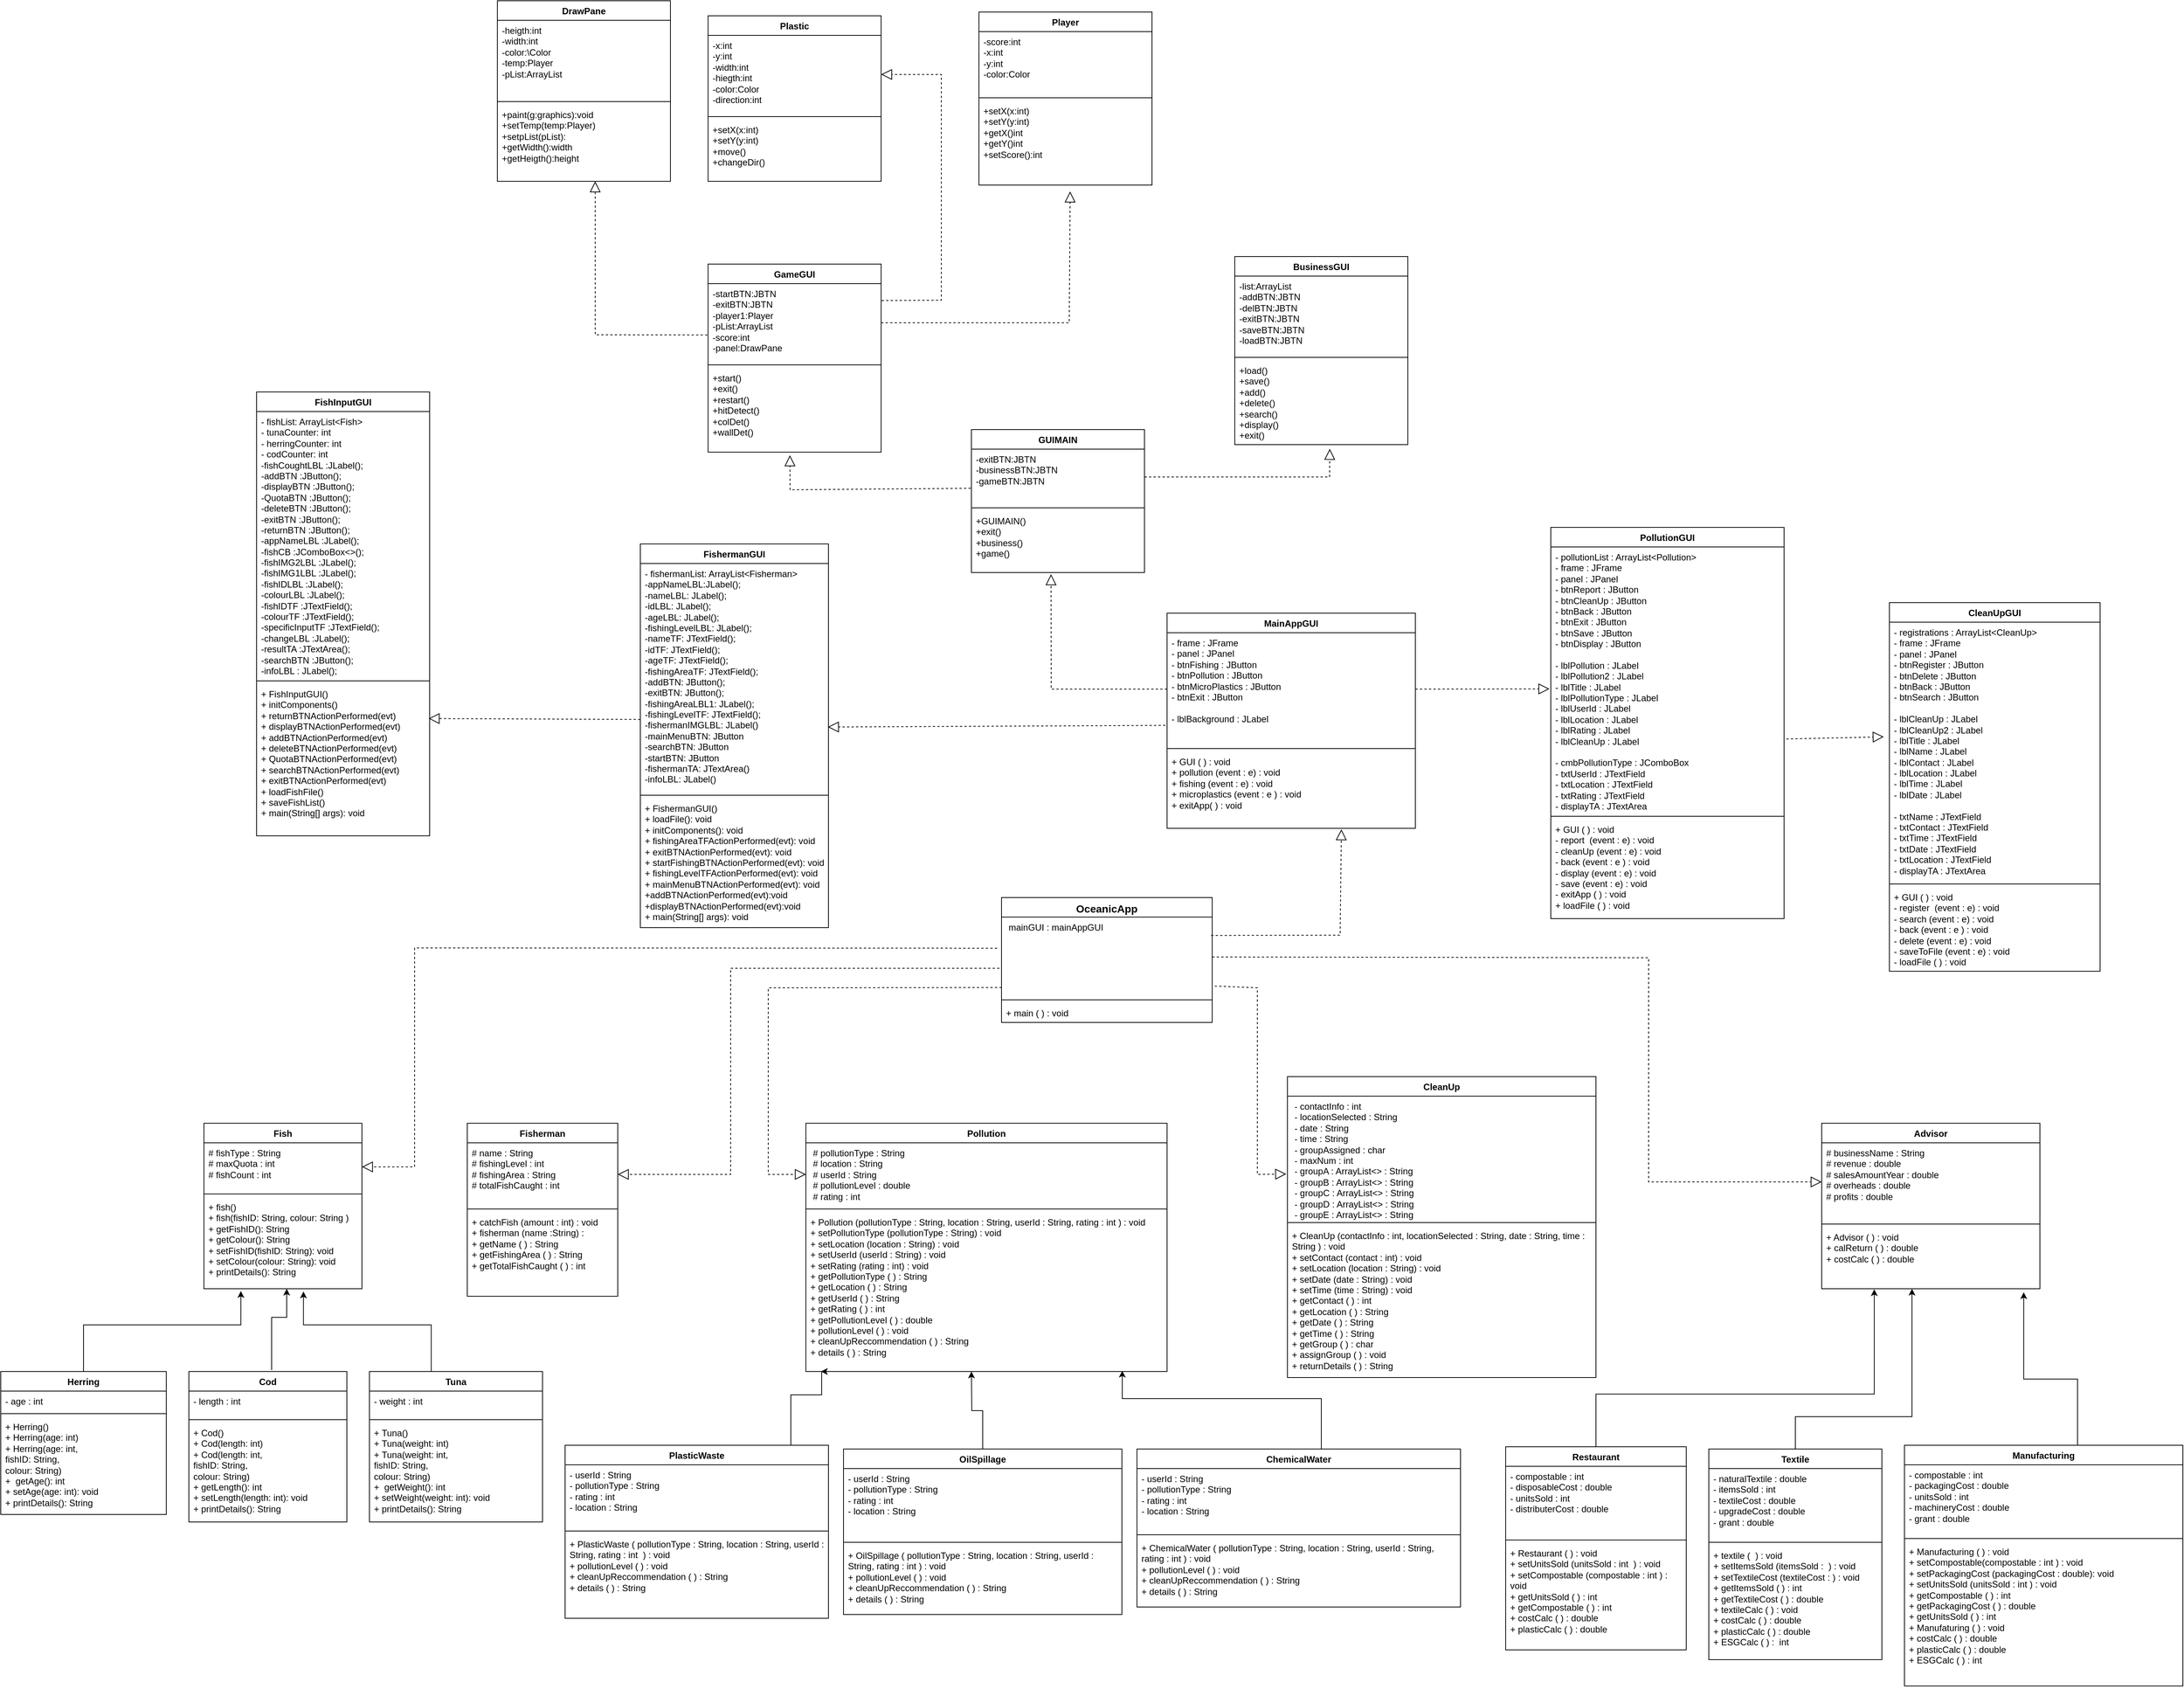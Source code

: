 <mxfile version="25.0.3">
  <diagram name="Page-1" id="sLTBp8T7eo7Af8lqR4KY">
    <mxGraphModel dx="2298" dy="876" grid="1" gridSize="10" guides="1" tooltips="1" connect="1" arrows="1" fold="1" page="1" pageScale="1" pageWidth="3300" pageHeight="2339" math="0" shadow="0">
      <root>
        <mxCell id="0" />
        <mxCell id="1" parent="0" />
        <mxCell id="VAYMnXdYAO8L-Y6vvOdV-1" value="Pollution" style="swimlane;fontStyle=1;align=center;verticalAlign=top;childLayout=stackLayout;horizontal=1;startSize=26;horizontalStack=0;resizeParent=1;resizeParentMax=0;resizeLast=0;collapsible=1;marginBottom=0;whiteSpace=wrap;html=1;" parent="1" vertex="1">
          <mxGeometry x="1080" y="1562" width="480" height="330" as="geometry" />
        </mxCell>
        <mxCell id="VAYMnXdYAO8L-Y6vvOdV-2" value="&amp;nbsp;# pollutionType : String&lt;div&gt;&amp;nbsp;# location : String&lt;/div&gt;&lt;div&gt;&amp;nbsp;# userId : String&lt;/div&gt;&lt;div&gt;&amp;nbsp;# pollutionLevel : double&lt;/div&gt;&lt;div&gt;&amp;nbsp;# rating : int&lt;/div&gt;" style="text;strokeColor=none;fillColor=none;align=left;verticalAlign=top;spacingLeft=4;spacingRight=4;overflow=hidden;rotatable=0;points=[[0,0.5],[1,0.5]];portConstraint=eastwest;whiteSpace=wrap;html=1;" parent="VAYMnXdYAO8L-Y6vvOdV-1" vertex="1">
          <mxGeometry y="26" width="480" height="84" as="geometry" />
        </mxCell>
        <mxCell id="VAYMnXdYAO8L-Y6vvOdV-3" value="" style="line;strokeWidth=1;fillColor=none;align=left;verticalAlign=middle;spacingTop=-1;spacingLeft=3;spacingRight=3;rotatable=0;labelPosition=right;points=[];portConstraint=eastwest;strokeColor=inherit;" parent="VAYMnXdYAO8L-Y6vvOdV-1" vertex="1">
          <mxGeometry y="110" width="480" height="8" as="geometry" />
        </mxCell>
        <mxCell id="VAYMnXdYAO8L-Y6vvOdV-4" value="&lt;div&gt;+ Pollution (pollutionType : String, location : String, userId : String, rating : int ) : void&lt;/div&gt;&lt;div&gt;+ setPollutionType (pollutionType : String) : void&lt;/div&gt;&lt;div&gt;+ setLocation (location : String) : void&lt;/div&gt;&lt;div&gt;+ setUserId (userId : String) : void&lt;/div&gt;&lt;div&gt;+ setRating (rating : int) : void&lt;/div&gt;&lt;div&gt;&lt;div&gt;+ getPollutionType ( ) : String&lt;/div&gt;&lt;div&gt;+ getLocation ( ) : String&lt;/div&gt;&lt;div&gt;+ getUserId ( ) : String&lt;/div&gt;&lt;div&gt;+ getRating ( ) : int&lt;/div&gt;&lt;/div&gt;&lt;div&gt;+ getPollutionLevel ( ) : double&lt;/div&gt;&lt;div&gt;+ pollutionLevel ( ) : void&lt;/div&gt;&lt;div&gt;+ cleanUpReccommendation ( ) : String&lt;/div&gt;&lt;div&gt;+ details ( ) : String&lt;/div&gt;" style="text;strokeColor=none;fillColor=none;align=left;verticalAlign=top;spacingLeft=4;spacingRight=4;overflow=hidden;rotatable=0;points=[[0,0.5],[1,0.5]];portConstraint=eastwest;whiteSpace=wrap;html=1;" parent="VAYMnXdYAO8L-Y6vvOdV-1" vertex="1">
          <mxGeometry y="118" width="480" height="212" as="geometry" />
        </mxCell>
        <mxCell id="7tFDngFwo49EUbjZa_WI-9" style="edgeStyle=orthogonalEdgeStyle;rounded=0;orthogonalLoop=1;jettySize=auto;html=1;" parent="1" source="Ub5OdcL31Qx8IaxyKiRn-2" edge="1">
          <mxGeometry relative="1" as="geometry">
            <mxPoint x="1100" y="1892" as="targetPoint" />
            <Array as="points">
              <mxPoint x="1060" y="1923" />
              <mxPoint x="1101" y="1923" />
            </Array>
          </mxGeometry>
        </mxCell>
        <mxCell id="Ub5OdcL31Qx8IaxyKiRn-2" value="PlasticWaste" style="swimlane;fontStyle=1;align=center;verticalAlign=top;childLayout=stackLayout;horizontal=1;startSize=26;horizontalStack=0;resizeParent=1;resizeParentMax=0;resizeLast=0;collapsible=1;marginBottom=0;whiteSpace=wrap;html=1;" parent="1" vertex="1">
          <mxGeometry x="760" y="1990" width="350" height="230" as="geometry" />
        </mxCell>
        <mxCell id="Ub5OdcL31Qx8IaxyKiRn-3" value="- userId : String&lt;div&gt;- pollutionType : String&lt;/div&gt;&lt;div&gt;- rating : int&lt;/div&gt;&lt;div&gt;- location : String&lt;/div&gt;" style="text;strokeColor=none;fillColor=none;align=left;verticalAlign=top;spacingLeft=4;spacingRight=4;overflow=hidden;rotatable=0;points=[[0,0.5],[1,0.5]];portConstraint=eastwest;whiteSpace=wrap;html=1;" parent="Ub5OdcL31Qx8IaxyKiRn-2" vertex="1">
          <mxGeometry y="26" width="350" height="84" as="geometry" />
        </mxCell>
        <mxCell id="Ub5OdcL31Qx8IaxyKiRn-4" value="" style="line;strokeWidth=1;fillColor=none;align=left;verticalAlign=middle;spacingTop=-1;spacingLeft=3;spacingRight=3;rotatable=0;labelPosition=right;points=[];portConstraint=eastwest;strokeColor=inherit;" parent="Ub5OdcL31Qx8IaxyKiRn-2" vertex="1">
          <mxGeometry y="110" width="350" height="8" as="geometry" />
        </mxCell>
        <mxCell id="Ub5OdcL31Qx8IaxyKiRn-5" value="&lt;div&gt;+ PlasticWaste (&amp;nbsp;&lt;span style=&quot;background-color: initial;&quot;&gt;pollutionType : String, location : String, userId : String, rating : int&lt;/span&gt;&lt;span style=&quot;background-color: initial;&quot;&gt;&amp;nbsp;&lt;/span&gt;&lt;span style=&quot;background-color: initial;&quot;&gt;&amp;nbsp;) : void&lt;/span&gt;&lt;/div&gt;&lt;div&gt;+ pollutionLevel ( ) : void&lt;/div&gt;&lt;div&gt;+ cleanUpReccommendation ( ) : String&lt;/div&gt;&lt;div&gt;+ details ( ) : String&lt;/div&gt;" style="text;strokeColor=none;fillColor=none;align=left;verticalAlign=top;spacingLeft=4;spacingRight=4;overflow=hidden;rotatable=0;points=[[0,0.5],[1,0.5]];portConstraint=eastwest;whiteSpace=wrap;html=1;" parent="Ub5OdcL31Qx8IaxyKiRn-2" vertex="1">
          <mxGeometry y="118" width="350" height="112" as="geometry" />
        </mxCell>
        <mxCell id="Ub5OdcL31Qx8IaxyKiRn-10" value="CleanUp" style="swimlane;fontStyle=1;align=center;verticalAlign=top;childLayout=stackLayout;horizontal=1;startSize=26;horizontalStack=0;resizeParent=1;resizeParentMax=0;resizeLast=0;collapsible=1;marginBottom=0;whiteSpace=wrap;html=1;" parent="1" vertex="1">
          <mxGeometry x="1720" y="1500" width="410" height="400" as="geometry" />
        </mxCell>
        <mxCell id="Ub5OdcL31Qx8IaxyKiRn-11" value="&amp;nbsp;- contactInfo : int&lt;div&gt;&amp;nbsp;- locationSelected : String&amp;nbsp;&lt;/div&gt;&lt;div&gt;&amp;nbsp;- date : String&lt;/div&gt;&lt;div&gt;&amp;nbsp;- time : String&lt;span style=&quot;background-color: initial;&quot;&gt;&amp;nbsp;&lt;/span&gt;&lt;/div&gt;&lt;div&gt;&lt;span style=&quot;background-color: initial;&quot;&gt;&amp;nbsp;- groupAssigned : char&lt;/span&gt;&lt;/div&gt;&lt;div&gt;&lt;span style=&quot;background-color: initial;&quot;&gt;&amp;nbsp;- maxNum : int&lt;/span&gt;&lt;/div&gt;&lt;div&gt;&lt;span style=&quot;background-color: initial;&quot;&gt;&amp;nbsp;- groupA : ArrayList&amp;lt;&amp;gt; : String&lt;/span&gt;&lt;/div&gt;&lt;div&gt;&lt;span style=&quot;background-color: initial;&quot;&gt;&amp;nbsp;- groupB : ArrayList&amp;lt;&amp;gt; : String&lt;/span&gt;&lt;/div&gt;&lt;div&gt;&lt;div&gt;&lt;span style=&quot;background-color: initial;&quot;&gt;&amp;nbsp;- groupC : ArrayList&amp;lt;&amp;gt; : String&lt;/span&gt;&lt;/div&gt;&lt;div&gt;&lt;span style=&quot;background-color: initial;&quot;&gt;&amp;nbsp;- groupD : ArrayList&amp;lt;&amp;gt; : String&lt;/span&gt;&lt;/div&gt;&lt;/div&gt;&lt;div&gt;&lt;span style=&quot;background-color: initial;&quot;&gt;&amp;nbsp;- groupE : ArrayList&amp;lt;&amp;gt; : String&lt;/span&gt;&lt;/div&gt;" style="text;strokeColor=none;fillColor=none;align=left;verticalAlign=top;spacingLeft=4;spacingRight=4;overflow=hidden;rotatable=0;points=[[0,0.5],[1,0.5]];portConstraint=eastwest;whiteSpace=wrap;html=1;" parent="Ub5OdcL31Qx8IaxyKiRn-10" vertex="1">
          <mxGeometry y="26" width="410" height="164" as="geometry" />
        </mxCell>
        <mxCell id="Ub5OdcL31Qx8IaxyKiRn-12" value="" style="line;strokeWidth=1;fillColor=none;align=left;verticalAlign=middle;spacingTop=-1;spacingLeft=3;spacingRight=3;rotatable=0;labelPosition=right;points=[];portConstraint=eastwest;strokeColor=inherit;" parent="Ub5OdcL31Qx8IaxyKiRn-10" vertex="1">
          <mxGeometry y="190" width="410" height="8" as="geometry" />
        </mxCell>
        <mxCell id="Ub5OdcL31Qx8IaxyKiRn-13" value="&lt;div&gt;&lt;div&gt;+ CleanUp (contactInfo : int, locationSelected : String, date : String, time : String ) : void&lt;/div&gt;&lt;div&gt;+ setContact (contact : int) : void&lt;/div&gt;&lt;div&gt;+ setLocation (location : String) : void&lt;/div&gt;&lt;div&gt;+ setDate (date : String) : void&lt;/div&gt;&lt;div&gt;+ setTime (time : String) : void&lt;/div&gt;&lt;div&gt;&lt;div&gt;+ getContact ( ) : int&lt;/div&gt;&lt;div&gt;+ getLocation ( ) : String&lt;/div&gt;&lt;div&gt;+ getDate ( ) : String&lt;/div&gt;&lt;div&gt;+ getTime ( ) : String&lt;/div&gt;&lt;div&gt;+ getGroup ( ) : char&lt;/div&gt;&lt;/div&gt;&lt;/div&gt;&lt;div&gt;+ assignGroup ( ) : void&lt;/div&gt;+ returnDetails ( ) : String" style="text;strokeColor=none;fillColor=none;align=left;verticalAlign=top;spacingLeft=4;spacingRight=4;overflow=hidden;rotatable=0;points=[[0,0.5],[1,0.5]];portConstraint=eastwest;whiteSpace=wrap;html=1;" parent="Ub5OdcL31Qx8IaxyKiRn-10" vertex="1">
          <mxGeometry y="198" width="410" height="202" as="geometry" />
        </mxCell>
        <mxCell id="7tFDngFwo49EUbjZa_WI-6" style="edgeStyle=orthogonalEdgeStyle;rounded=0;orthogonalLoop=1;jettySize=auto;html=1;entryX=0.876;entryY=0.995;entryDx=0;entryDy=0;entryPerimeter=0;" parent="1" source="Ub5OdcL31Qx8IaxyKiRn-14" target="VAYMnXdYAO8L-Y6vvOdV-4" edge="1">
          <mxGeometry relative="1" as="geometry">
            <mxPoint x="1500" y="1842" as="targetPoint" />
            <Array as="points">
              <mxPoint x="1765" y="1928" />
              <mxPoint x="1501" y="1928" />
            </Array>
          </mxGeometry>
        </mxCell>
        <mxCell id="Ub5OdcL31Qx8IaxyKiRn-14" value="ChemicalWater" style="swimlane;fontStyle=1;align=center;verticalAlign=top;childLayout=stackLayout;horizontal=1;startSize=26;horizontalStack=0;resizeParent=1;resizeParentMax=0;resizeLast=0;collapsible=1;marginBottom=0;whiteSpace=wrap;html=1;" parent="1" vertex="1">
          <mxGeometry x="1520" y="1995" width="430" height="210" as="geometry" />
        </mxCell>
        <mxCell id="Ub5OdcL31Qx8IaxyKiRn-15" value="- userId : String&lt;div&gt;- pollutionType : String&lt;/div&gt;&lt;div&gt;- rating : int&lt;/div&gt;&lt;div&gt;- location : String&lt;/div&gt;" style="text;strokeColor=none;fillColor=none;align=left;verticalAlign=top;spacingLeft=4;spacingRight=4;overflow=hidden;rotatable=0;points=[[0,0.5],[1,0.5]];portConstraint=eastwest;whiteSpace=wrap;html=1;" parent="Ub5OdcL31Qx8IaxyKiRn-14" vertex="1">
          <mxGeometry y="26" width="430" height="84" as="geometry" />
        </mxCell>
        <mxCell id="Ub5OdcL31Qx8IaxyKiRn-16" value="" style="line;strokeWidth=1;fillColor=none;align=left;verticalAlign=middle;spacingTop=-1;spacingLeft=3;spacingRight=3;rotatable=0;labelPosition=right;points=[];portConstraint=eastwest;strokeColor=inherit;" parent="Ub5OdcL31Qx8IaxyKiRn-14" vertex="1">
          <mxGeometry y="110" width="430" height="8" as="geometry" />
        </mxCell>
        <mxCell id="Ub5OdcL31Qx8IaxyKiRn-17" value="&lt;div&gt;+ ChemicalWater (&amp;nbsp;&lt;span style=&quot;background-color: initial;&quot;&gt;pollutionType : String, location : String, userId : String, rating : int&lt;/span&gt;&lt;span style=&quot;background-color: initial;&quot;&gt;&amp;nbsp;&lt;/span&gt;&lt;span style=&quot;background-color: initial;&quot;&gt;) : void&lt;/span&gt;&lt;/div&gt;&lt;div&gt;+ pollutionLevel ( ) : void&lt;/div&gt;&lt;div&gt;+ cleanUpReccommendation ( ) : String&lt;/div&gt;&lt;div&gt;+ details ( ) : String&lt;/div&gt;" style="text;strokeColor=none;fillColor=none;align=left;verticalAlign=top;spacingLeft=4;spacingRight=4;overflow=hidden;rotatable=0;points=[[0,0.5],[1,0.5]];portConstraint=eastwest;whiteSpace=wrap;html=1;" parent="Ub5OdcL31Qx8IaxyKiRn-14" vertex="1">
          <mxGeometry y="118" width="430" height="92" as="geometry" />
        </mxCell>
        <mxCell id="Ub5OdcL31Qx8IaxyKiRn-38" value="Fish" style="swimlane;fontStyle=1;align=center;verticalAlign=top;childLayout=stackLayout;horizontal=1;startSize=26;horizontalStack=0;resizeParent=1;resizeParentMax=0;resizeLast=0;collapsible=1;marginBottom=0;whiteSpace=wrap;html=1;" parent="1" vertex="1">
          <mxGeometry x="280" y="1562" width="210" height="220" as="geometry" />
        </mxCell>
        <mxCell id="Ub5OdcL31Qx8IaxyKiRn-39" value="# fishType : String&lt;div&gt;# maxQuota : int&lt;/div&gt;&lt;div&gt;# fishCount : int&lt;/div&gt;" style="text;strokeColor=none;fillColor=none;align=left;verticalAlign=top;spacingLeft=4;spacingRight=4;overflow=hidden;rotatable=0;points=[[0,0.5],[1,0.5]];portConstraint=eastwest;whiteSpace=wrap;html=1;" parent="Ub5OdcL31Qx8IaxyKiRn-38" vertex="1">
          <mxGeometry y="26" width="210" height="64" as="geometry" />
        </mxCell>
        <mxCell id="Ub5OdcL31Qx8IaxyKiRn-40" value="" style="line;strokeWidth=1;fillColor=none;align=left;verticalAlign=middle;spacingTop=-1;spacingLeft=3;spacingRight=3;rotatable=0;labelPosition=right;points=[];portConstraint=eastwest;strokeColor=inherit;" parent="Ub5OdcL31Qx8IaxyKiRn-38" vertex="1">
          <mxGeometry y="90" width="210" height="8" as="geometry" />
        </mxCell>
        <mxCell id="Ub5OdcL31Qx8IaxyKiRn-41" value="+ fish()&lt;div&gt;+ fish(&lt;span style=&quot;background-color: initial;&quot;&gt;fishID:&amp;nbsp;&lt;/span&gt;&lt;span style=&quot;background-color: initial;&quot; class=&quot;hljs-type&quot;&gt;String&lt;/span&gt;&lt;span style=&quot;background-color: initial;&quot;&gt;,&amp;nbsp;&lt;/span&gt;&lt;span style=&quot;background-color: initial;&quot;&gt;colour:&amp;nbsp;&lt;/span&gt;&lt;span style=&quot;background-color: initial;&quot; class=&quot;hljs-type&quot;&gt;String&lt;/span&gt;&lt;span style=&quot;background-color: initial;&quot;&gt;&amp;nbsp;)&amp;nbsp;&lt;/span&gt;&lt;/div&gt;&lt;div&gt;+&amp;nbsp;&lt;span style=&quot;background-color: initial;&quot; class=&quot;hljs-built_in&quot;&gt;getFishID&lt;/span&gt;&lt;span style=&quot;background-color: initial;&quot;&gt;():&amp;nbsp;&lt;/span&gt;&lt;span style=&quot;background-color: initial;&quot; class=&quot;hljs-type&quot;&gt;String&lt;/span&gt;&lt;/div&gt;&lt;div&gt;+&amp;nbsp;&lt;span style=&quot;background-color: initial;&quot; class=&quot;hljs-built_in&quot;&gt;getColour&lt;/span&gt;&lt;span style=&quot;background-color: initial;&quot;&gt;():&amp;nbsp;&lt;/span&gt;&lt;span style=&quot;background-color: initial;&quot; class=&quot;hljs-type&quot;&gt;String&lt;/span&gt;&lt;/div&gt;&lt;div&gt;&lt;span style=&quot;background-color: initial;&quot; class=&quot;hljs-type&quot;&gt;+&amp;nbsp;&lt;/span&gt;&lt;span style=&quot;background-color: initial;&quot; class=&quot;hljs-built_in&quot;&gt;setFishID&lt;/span&gt;&lt;span style=&quot;background-color: initial;&quot;&gt;(fishID:&amp;nbsp;&lt;/span&gt;&lt;span style=&quot;background-color: initial;&quot; class=&quot;hljs-type&quot;&gt;String&lt;/span&gt;&lt;span style=&quot;background-color: initial;&quot;&gt;):&amp;nbsp;&lt;/span&gt;&lt;span style=&quot;background-color: initial;&quot; class=&quot;hljs-type&quot;&gt;void&lt;/span&gt;&lt;/div&gt;&lt;div&gt;&lt;span style=&quot;background-color: initial;&quot; class=&quot;hljs-type&quot;&gt;+&amp;nbsp;&lt;/span&gt;&lt;span style=&quot;background-color: initial;&quot; class=&quot;hljs-built_in&quot;&gt;setColour&lt;/span&gt;&lt;span style=&quot;background-color: initial;&quot;&gt;(colour:&amp;nbsp;&lt;/span&gt;&lt;span style=&quot;background-color: initial;&quot; class=&quot;hljs-type&quot;&gt;String&lt;/span&gt;&lt;span style=&quot;background-color: initial;&quot;&gt;):&amp;nbsp;&lt;/span&gt;&lt;span style=&quot;background-color: initial;&quot; class=&quot;hljs-type&quot;&gt;void&lt;/span&gt;&lt;/div&gt;&lt;div&gt;&lt;span style=&quot;background-color: initial;&quot; class=&quot;hljs-type&quot;&gt;+&amp;nbsp;&lt;/span&gt;&lt;span style=&quot;background-color: initial;&quot; class=&quot;hljs-built_in&quot;&gt;printDetails&lt;/span&gt;&lt;span style=&quot;background-color: initial;&quot;&gt;():&amp;nbsp;&lt;/span&gt;&lt;span style=&quot;background-color: initial;&quot; class=&quot;hljs-type&quot;&gt;String&lt;/span&gt;&lt;/div&gt;&lt;div&gt;&lt;span style=&quot;background-color: initial;&quot; class=&quot;hljs-type&quot;&gt;&lt;br&gt;&lt;/span&gt;&lt;/div&gt;" style="text;strokeColor=none;fillColor=none;align=left;verticalAlign=top;spacingLeft=4;spacingRight=4;overflow=hidden;rotatable=0;points=[[0,0.5],[1,0.5]];portConstraint=eastwest;whiteSpace=wrap;html=1;" parent="Ub5OdcL31Qx8IaxyKiRn-38" vertex="1">
          <mxGeometry y="98" width="210" height="122" as="geometry" />
        </mxCell>
        <mxCell id="Ub5OdcL31Qx8IaxyKiRn-42" value="Fisherman" style="swimlane;fontStyle=1;align=center;verticalAlign=top;childLayout=stackLayout;horizontal=1;startSize=26;horizontalStack=0;resizeParent=1;resizeParentMax=0;resizeLast=0;collapsible=1;marginBottom=0;whiteSpace=wrap;html=1;" parent="1" vertex="1">
          <mxGeometry x="630" y="1562" width="200" height="230" as="geometry" />
        </mxCell>
        <mxCell id="Ub5OdcL31Qx8IaxyKiRn-43" value="# name : String&lt;div&gt;# fishingLevel : int&lt;/div&gt;&lt;div&gt;# fishingArea : String&lt;/div&gt;&lt;div&gt;# totalFishCaught : int&lt;/div&gt;" style="text;strokeColor=none;fillColor=none;align=left;verticalAlign=top;spacingLeft=4;spacingRight=4;overflow=hidden;rotatable=0;points=[[0,0.5],[1,0.5]];portConstraint=eastwest;whiteSpace=wrap;html=1;" parent="Ub5OdcL31Qx8IaxyKiRn-42" vertex="1">
          <mxGeometry y="26" width="200" height="84" as="geometry" />
        </mxCell>
        <mxCell id="Ub5OdcL31Qx8IaxyKiRn-44" value="" style="line;strokeWidth=1;fillColor=none;align=left;verticalAlign=middle;spacingTop=-1;spacingLeft=3;spacingRight=3;rotatable=0;labelPosition=right;points=[];portConstraint=eastwest;strokeColor=inherit;" parent="Ub5OdcL31Qx8IaxyKiRn-42" vertex="1">
          <mxGeometry y="110" width="200" height="8" as="geometry" />
        </mxCell>
        <mxCell id="Ub5OdcL31Qx8IaxyKiRn-45" value="+ catchFish (amount : int) : void&lt;div&gt;+ fisherman (name :String) :&amp;nbsp;&lt;/div&gt;&lt;div&gt;+ getName ( ) : String&lt;/div&gt;&lt;div&gt;+ getFishingArea ( ) : String&lt;/div&gt;&lt;div&gt;+ getTotalFishCaught ( ) : int&lt;/div&gt;" style="text;strokeColor=none;fillColor=none;align=left;verticalAlign=top;spacingLeft=4;spacingRight=4;overflow=hidden;rotatable=0;points=[[0,0.5],[1,0.5]];portConstraint=eastwest;whiteSpace=wrap;html=1;" parent="Ub5OdcL31Qx8IaxyKiRn-42" vertex="1">
          <mxGeometry y="118" width="200" height="112" as="geometry" />
        </mxCell>
        <mxCell id="Ub5OdcL31Qx8IaxyKiRn-46" value="Cod" style="swimlane;fontStyle=1;align=center;verticalAlign=top;childLayout=stackLayout;horizontal=1;startSize=26;horizontalStack=0;resizeParent=1;resizeParentMax=0;resizeLast=0;collapsible=1;marginBottom=0;whiteSpace=wrap;html=1;" parent="1" vertex="1">
          <mxGeometry x="260" y="1892" width="210" height="200" as="geometry" />
        </mxCell>
        <mxCell id="Ub5OdcL31Qx8IaxyKiRn-47" value="- length : int" style="text;strokeColor=none;fillColor=none;align=left;verticalAlign=top;spacingLeft=4;spacingRight=4;overflow=hidden;rotatable=0;points=[[0,0.5],[1,0.5]];portConstraint=eastwest;whiteSpace=wrap;html=1;" parent="Ub5OdcL31Qx8IaxyKiRn-46" vertex="1">
          <mxGeometry y="26" width="210" height="34" as="geometry" />
        </mxCell>
        <mxCell id="Ub5OdcL31Qx8IaxyKiRn-48" value="" style="line;strokeWidth=1;fillColor=none;align=left;verticalAlign=middle;spacingTop=-1;spacingLeft=3;spacingRight=3;rotatable=0;labelPosition=right;points=[];portConstraint=eastwest;strokeColor=inherit;" parent="Ub5OdcL31Qx8IaxyKiRn-46" vertex="1">
          <mxGeometry y="60" width="210" height="8" as="geometry" />
        </mxCell>
        <mxCell id="Ub5OdcL31Qx8IaxyKiRn-49" value="+&amp;nbsp;&lt;span class=&quot;hljs-title function_ invoke__&quot;&gt;Cod&lt;/span&gt;()&amp;nbsp;&lt;div&gt;+&amp;nbsp;&lt;span style=&quot;background-color: initial;&quot; class=&quot;hljs-title function_ invoke__&quot;&gt;Cod&lt;/span&gt;&lt;span style=&quot;background-color: initial;&quot;&gt;(&lt;/span&gt;&lt;span style=&quot;background-color: initial;&quot; class=&quot;hljs-attr&quot;&gt;length&lt;/span&gt;&lt;span style=&quot;background-color: initial;&quot;&gt;:&amp;nbsp;&lt;/span&gt;&lt;span style=&quot;background-color: initial;&quot; class=&quot;hljs-keyword&quot;&gt;int&lt;/span&gt;&lt;span style=&quot;background-color: initial;&quot;&gt;)&lt;/span&gt;&lt;/div&gt;&lt;div&gt;+&amp;nbsp;&lt;span style=&quot;background-color: initial;&quot; class=&quot;hljs-title function_ invoke__&quot;&gt;Cod&lt;/span&gt;&lt;span style=&quot;background-color: initial;&quot;&gt;(&lt;/span&gt;&lt;span style=&quot;background-color: initial;&quot; class=&quot;hljs-attr&quot;&gt;length&lt;/span&gt;&lt;span style=&quot;background-color: initial;&quot;&gt;:&amp;nbsp;&lt;/span&gt;&lt;span style=&quot;background-color: initial;&quot; class=&quot;hljs-keyword&quot;&gt;int&lt;/span&gt;&lt;span style=&quot;background-color: initial;&quot;&gt;,&lt;/span&gt;&lt;/div&gt;&lt;div&gt;&lt;span style=&quot;background-color: initial;&quot; class=&quot;hljs-attr&quot;&gt;fishID&lt;/span&gt;&lt;span style=&quot;background-color: initial;&quot;&gt;: String,&lt;/span&gt;&lt;/div&gt;&lt;div&gt;&lt;span style=&quot;background-color: initial;&quot; class=&quot;hljs-attr&quot;&gt;colour&lt;/span&gt;&lt;span style=&quot;background-color: initial;&quot;&gt;: String)&lt;/span&gt;&lt;/div&gt;&lt;div&gt;+&amp;nbsp;&lt;span style=&quot;background-color: initial;&quot; class=&quot;hljs-title function_ invoke__&quot;&gt;getLength&lt;/span&gt;&lt;span style=&quot;background-color: initial;&quot;&gt;():&amp;nbsp;&lt;/span&gt;&lt;span style=&quot;background-color: initial;&quot; class=&quot;hljs-keyword&quot;&gt;int&lt;/span&gt;&lt;/div&gt;&lt;div&gt;+&amp;nbsp;&lt;span style=&quot;background-color: initial;&quot; class=&quot;hljs-title function_ invoke__&quot;&gt;setLength&lt;/span&gt;&lt;span style=&quot;background-color: initial;&quot;&gt;(&lt;/span&gt;&lt;span style=&quot;background-color: initial;&quot; class=&quot;hljs-attr&quot;&gt;length&lt;/span&gt;&lt;span style=&quot;background-color: initial;&quot;&gt;:&amp;nbsp;&lt;/span&gt;&lt;span style=&quot;background-color: initial;&quot; class=&quot;hljs-keyword&quot;&gt;int&lt;/span&gt;&lt;span style=&quot;background-color: initial;&quot;&gt;):&amp;nbsp;&lt;/span&gt;&lt;span style=&quot;background-color: initial;&quot; class=&quot;hljs-keyword&quot;&gt;void&lt;/span&gt;&lt;/div&gt;&lt;div&gt;+&amp;nbsp;&lt;span style=&quot;background-color: initial;&quot; class=&quot;hljs-title function_ invoke__&quot;&gt;printDetails&lt;/span&gt;&lt;span style=&quot;background-color: initial;&quot;&gt;(): String&lt;/span&gt;&lt;/div&gt;" style="text;strokeColor=none;fillColor=none;align=left;verticalAlign=top;spacingLeft=4;spacingRight=4;overflow=hidden;rotatable=0;points=[[0,0.5],[1,0.5]];portConstraint=eastwest;whiteSpace=wrap;html=1;" parent="Ub5OdcL31Qx8IaxyKiRn-46" vertex="1">
          <mxGeometry y="68" width="210" height="132" as="geometry" />
        </mxCell>
        <mxCell id="7tFDngFwo49EUbjZa_WI-10" style="edgeStyle=orthogonalEdgeStyle;rounded=0;orthogonalLoop=1;jettySize=auto;html=1;entryX=0.63;entryY=1.03;entryDx=0;entryDy=0;entryPerimeter=0;exitX=0.357;exitY=0.009;exitDx=0;exitDy=0;exitPerimeter=0;" parent="1" source="Ub5OdcL31Qx8IaxyKiRn-50" target="Ub5OdcL31Qx8IaxyKiRn-41" edge="1">
          <mxGeometry relative="1" as="geometry">
            <mxPoint x="410" y="1782" as="targetPoint" />
            <Array as="points">
              <mxPoint x="582" y="1830" />
              <mxPoint x="413" y="1830" />
            </Array>
            <mxPoint x="570" y="1830" as="sourcePoint" />
          </mxGeometry>
        </mxCell>
        <mxCell id="Ub5OdcL31Qx8IaxyKiRn-50" value="Tuna" style="swimlane;fontStyle=1;align=center;verticalAlign=top;childLayout=stackLayout;horizontal=1;startSize=26;horizontalStack=0;resizeParent=1;resizeParentMax=0;resizeLast=0;collapsible=1;marginBottom=0;whiteSpace=wrap;html=1;" parent="1" vertex="1">
          <mxGeometry x="500" y="1892" width="230" height="200" as="geometry" />
        </mxCell>
        <mxCell id="Ub5OdcL31Qx8IaxyKiRn-51" value="- weight : int" style="text;strokeColor=none;fillColor=none;align=left;verticalAlign=top;spacingLeft=4;spacingRight=4;overflow=hidden;rotatable=0;points=[[0,0.5],[1,0.5]];portConstraint=eastwest;whiteSpace=wrap;html=1;" parent="Ub5OdcL31Qx8IaxyKiRn-50" vertex="1">
          <mxGeometry y="26" width="230" height="34" as="geometry" />
        </mxCell>
        <mxCell id="Ub5OdcL31Qx8IaxyKiRn-52" value="" style="line;strokeWidth=1;fillColor=none;align=left;verticalAlign=middle;spacingTop=-1;spacingLeft=3;spacingRight=3;rotatable=0;labelPosition=right;points=[];portConstraint=eastwest;strokeColor=inherit;" parent="Ub5OdcL31Qx8IaxyKiRn-50" vertex="1">
          <mxGeometry y="60" width="230" height="8" as="geometry" />
        </mxCell>
        <mxCell id="Ub5OdcL31Qx8IaxyKiRn-53" value="+&amp;nbsp;&lt;span class=&quot;hljs-title function_ invoke__&quot;&gt;Tuna&lt;/span&gt;()&amp;nbsp;&lt;div&gt;+&amp;nbsp;&lt;span style=&quot;background-color: initial;&quot; class=&quot;hljs-title function_ invoke__&quot;&gt;Tuna&lt;/span&gt;&lt;span style=&quot;background-color: initial;&quot;&gt;(&lt;/span&gt;&lt;span style=&quot;background-color: initial;&quot; class=&quot;hljs-attr&quot;&gt;weight&lt;/span&gt;&lt;span style=&quot;background-color: initial;&quot;&gt;:&amp;nbsp;&lt;/span&gt;&lt;span style=&quot;background-color: initial;&quot; class=&quot;hljs-keyword&quot;&gt;int&lt;/span&gt;&lt;span style=&quot;background-color: initial;&quot;&gt;)&lt;/span&gt;&lt;/div&gt;&lt;div&gt;+&amp;nbsp;&lt;span style=&quot;background-color: initial;&quot; class=&quot;hljs-title function_ invoke__&quot;&gt;Tuna&lt;/span&gt;&lt;span style=&quot;background-color: initial;&quot;&gt;(&lt;/span&gt;&lt;span style=&quot;background-color: initial;&quot; class=&quot;hljs-attr&quot;&gt;weight&lt;/span&gt;&lt;span style=&quot;background-color: initial;&quot;&gt;:&amp;nbsp;&lt;/span&gt;&lt;span style=&quot;background-color: initial;&quot; class=&quot;hljs-keyword&quot;&gt;int&lt;/span&gt;&lt;span style=&quot;background-color: initial;&quot;&gt;,&lt;/span&gt;&lt;/div&gt;&lt;div&gt;&lt;span style=&quot;background-color: initial;&quot; class=&quot;hljs-attr&quot;&gt;fishID&lt;/span&gt;&lt;span style=&quot;background-color: initial;&quot;&gt;: String,&lt;/span&gt;&lt;/div&gt;&lt;div&gt;&lt;span style=&quot;background-color: initial;&quot; class=&quot;hljs-attr&quot;&gt;colour&lt;/span&gt;&lt;span style=&quot;background-color: initial;&quot;&gt;: String)&lt;/span&gt;&lt;/div&gt;&lt;div&gt;+&amp;nbsp;&amp;nbsp;&lt;span class=&quot;hljs-title function_ invoke__&quot;&gt;getWeight&lt;/span&gt;():&amp;nbsp;&lt;span class=&quot;hljs-keyword&quot;&gt;int&lt;/span&gt;&lt;br&gt;+&amp;nbsp;&lt;span class=&quot;hljs-title function_ invoke__&quot;&gt;setWeight&lt;/span&gt;(&lt;span class=&quot;hljs-attr&quot;&gt;weight&lt;/span&gt;:&amp;nbsp;&lt;span class=&quot;hljs-keyword&quot;&gt;int&lt;/span&gt;):&amp;nbsp;&lt;span class=&quot;hljs-keyword&quot;&gt;void&lt;/span&gt;&lt;br&gt;+&amp;nbsp;&lt;span style=&quot;background-color: initial;&quot; class=&quot;hljs-title function_ invoke__&quot;&gt;printDetails&lt;/span&gt;&lt;span style=&quot;background-color: initial;&quot;&gt;(): String&lt;/span&gt;&lt;/div&gt;" style="text;strokeColor=none;fillColor=none;align=left;verticalAlign=top;spacingLeft=4;spacingRight=4;overflow=hidden;rotatable=0;points=[[0,0.5],[1,0.5]];portConstraint=eastwest;whiteSpace=wrap;html=1;" parent="Ub5OdcL31Qx8IaxyKiRn-50" vertex="1">
          <mxGeometry y="68" width="230" height="132" as="geometry" />
        </mxCell>
        <mxCell id="7tFDngFwo49EUbjZa_WI-7" style="edgeStyle=orthogonalEdgeStyle;rounded=0;orthogonalLoop=1;jettySize=auto;html=1;" parent="1" source="gXqG2RIHesm3fqsd1WdJ-2" edge="1">
          <mxGeometry relative="1" as="geometry">
            <mxPoint x="1300" y="1892" as="targetPoint" />
          </mxGeometry>
        </mxCell>
        <mxCell id="gXqG2RIHesm3fqsd1WdJ-2" value="OilSpillage" style="swimlane;fontStyle=1;align=center;verticalAlign=top;childLayout=stackLayout;horizontal=1;startSize=26;horizontalStack=0;resizeParent=1;resizeParentMax=0;resizeLast=0;collapsible=1;marginBottom=0;whiteSpace=wrap;html=1;" parent="1" vertex="1">
          <mxGeometry x="1130" y="1995" width="370" height="220" as="geometry" />
        </mxCell>
        <mxCell id="gXqG2RIHesm3fqsd1WdJ-3" value="- userId : String&lt;div&gt;- pollutionType : String&lt;/div&gt;&lt;div&gt;- rating : int&lt;/div&gt;&lt;div&gt;- location : String&lt;/div&gt;" style="text;strokeColor=none;fillColor=none;align=left;verticalAlign=top;spacingLeft=4;spacingRight=4;overflow=hidden;rotatable=0;points=[[0,0.5],[1,0.5]];portConstraint=eastwest;whiteSpace=wrap;html=1;" parent="gXqG2RIHesm3fqsd1WdJ-2" vertex="1">
          <mxGeometry y="26" width="370" height="94" as="geometry" />
        </mxCell>
        <mxCell id="gXqG2RIHesm3fqsd1WdJ-4" value="" style="line;strokeWidth=1;fillColor=none;align=left;verticalAlign=middle;spacingTop=-1;spacingLeft=3;spacingRight=3;rotatable=0;labelPosition=right;points=[];portConstraint=eastwest;strokeColor=inherit;" parent="gXqG2RIHesm3fqsd1WdJ-2" vertex="1">
          <mxGeometry y="120" width="370" height="8" as="geometry" />
        </mxCell>
        <mxCell id="gXqG2RIHesm3fqsd1WdJ-5" value="&lt;div&gt;+ OilSpillage (&amp;nbsp;&lt;span style=&quot;background-color: initial;&quot;&gt;pollutionType : String, location : String, userId : String, rating : int&lt;/span&gt;&lt;span style=&quot;background-color: initial;&quot;&gt;&amp;nbsp;&lt;/span&gt;&lt;span style=&quot;background-color: initial;&quot;&gt;) : void&lt;/span&gt;&lt;/div&gt;&lt;div&gt;+ pollutionLevel ( ) : void&lt;/div&gt;&lt;div&gt;+ cleanUpReccommendation ( ) : String&lt;/div&gt;&lt;div&gt;+ details ( ) : String&lt;/div&gt;" style="text;strokeColor=none;fillColor=none;align=left;verticalAlign=top;spacingLeft=4;spacingRight=4;overflow=hidden;rotatable=0;points=[[0,0.5],[1,0.5]];portConstraint=eastwest;whiteSpace=wrap;html=1;" parent="gXqG2RIHesm3fqsd1WdJ-2" vertex="1">
          <mxGeometry y="128" width="370" height="92" as="geometry" />
        </mxCell>
        <mxCell id="gXqG2RIHesm3fqsd1WdJ-15" value="Advisor" style="swimlane;fontStyle=1;align=center;verticalAlign=top;childLayout=stackLayout;horizontal=1;startSize=26;horizontalStack=0;resizeParent=1;resizeParentMax=0;resizeLast=0;collapsible=1;marginBottom=0;whiteSpace=wrap;html=1;" parent="1" vertex="1">
          <mxGeometry x="2430" y="1562" width="290" height="220" as="geometry" />
        </mxCell>
        <mxCell id="gXqG2RIHesm3fqsd1WdJ-16" value="# businessName : String&lt;div&gt;# revenue : double&lt;/div&gt;&lt;div&gt;# salesAmountYear : double&amp;nbsp;&lt;/div&gt;&lt;div&gt;# overheads : double&lt;/div&gt;&lt;div&gt;# profits : double&lt;/div&gt;" style="text;strokeColor=none;fillColor=none;align=left;verticalAlign=top;spacingLeft=4;spacingRight=4;overflow=hidden;rotatable=0;points=[[0,0.5],[1,0.5]];portConstraint=eastwest;whiteSpace=wrap;html=1;" parent="gXqG2RIHesm3fqsd1WdJ-15" vertex="1">
          <mxGeometry y="26" width="290" height="104" as="geometry" />
        </mxCell>
        <mxCell id="gXqG2RIHesm3fqsd1WdJ-17" value="" style="line;strokeWidth=1;fillColor=none;align=left;verticalAlign=middle;spacingTop=-1;spacingLeft=3;spacingRight=3;rotatable=0;labelPosition=right;points=[];portConstraint=eastwest;strokeColor=inherit;" parent="gXqG2RIHesm3fqsd1WdJ-15" vertex="1">
          <mxGeometry y="130" width="290" height="8" as="geometry" />
        </mxCell>
        <mxCell id="gXqG2RIHesm3fqsd1WdJ-18" value="+ Advisor ( ) : void&lt;div&gt;+ calReturn ( ) : double&amp;nbsp;&lt;/div&gt;&lt;div&gt;+ costCalc ( ) : double&lt;/div&gt;" style="text;strokeColor=none;fillColor=none;align=left;verticalAlign=top;spacingLeft=4;spacingRight=4;overflow=hidden;rotatable=0;points=[[0,0.5],[1,0.5]];portConstraint=eastwest;whiteSpace=wrap;html=1;" parent="gXqG2RIHesm3fqsd1WdJ-15" vertex="1">
          <mxGeometry y="138" width="290" height="82" as="geometry" />
        </mxCell>
        <mxCell id="gXqG2RIHesm3fqsd1WdJ-19" value="Restaurant" style="swimlane;fontStyle=1;align=center;verticalAlign=top;childLayout=stackLayout;horizontal=1;startSize=26;horizontalStack=0;resizeParent=1;resizeParentMax=0;resizeLast=0;collapsible=1;marginBottom=0;whiteSpace=wrap;html=1;" parent="1" vertex="1">
          <mxGeometry x="2010" y="1992" width="240" height="270" as="geometry" />
        </mxCell>
        <mxCell id="gXqG2RIHesm3fqsd1WdJ-20" value="- compostable : int&lt;div&gt;- disposableCost : double&amp;nbsp;&lt;/div&gt;&lt;div&gt;- unitsSold : int&lt;/div&gt;&lt;div&gt;- distributerCost : double&amp;nbsp;&lt;/div&gt;" style="text;strokeColor=none;fillColor=none;align=left;verticalAlign=top;spacingLeft=4;spacingRight=4;overflow=hidden;rotatable=0;points=[[0,0.5],[1,0.5]];portConstraint=eastwest;whiteSpace=wrap;html=1;" parent="gXqG2RIHesm3fqsd1WdJ-19" vertex="1">
          <mxGeometry y="26" width="240" height="94" as="geometry" />
        </mxCell>
        <mxCell id="gXqG2RIHesm3fqsd1WdJ-21" value="" style="line;strokeWidth=1;fillColor=none;align=left;verticalAlign=middle;spacingTop=-1;spacingLeft=3;spacingRight=3;rotatable=0;labelPosition=right;points=[];portConstraint=eastwest;strokeColor=inherit;" parent="gXqG2RIHesm3fqsd1WdJ-19" vertex="1">
          <mxGeometry y="120" width="240" height="8" as="geometry" />
        </mxCell>
        <mxCell id="gXqG2RIHesm3fqsd1WdJ-22" value="&lt;div&gt;+ Restaurant ( ) : void&lt;/div&gt;&lt;div&gt;+ setUnitsSold (unitsSold : int&amp;nbsp; ) : void&lt;/div&gt;&lt;div&gt;+ setCompostable (compostable : int ) : void&lt;/div&gt;&lt;div&gt;+ getUnitsSold ( ) : int&amp;nbsp;&lt;/div&gt;&lt;div&gt;+ getCompostable ( ) : int&amp;nbsp;&lt;/div&gt;&lt;div&gt;+ costCalc ( ) : double&lt;/div&gt;&lt;div&gt;+ plasticCalc ( ) : double&lt;/div&gt;" style="text;strokeColor=none;fillColor=none;align=left;verticalAlign=top;spacingLeft=4;spacingRight=4;overflow=hidden;rotatable=0;points=[[0,0.5],[1,0.5]];portConstraint=eastwest;whiteSpace=wrap;html=1;" parent="gXqG2RIHesm3fqsd1WdJ-19" vertex="1">
          <mxGeometry y="128" width="240" height="142" as="geometry" />
        </mxCell>
        <mxCell id="7tFDngFwo49EUbjZa_WI-4" style="edgeStyle=orthogonalEdgeStyle;rounded=0;orthogonalLoop=1;jettySize=auto;html=1;exitX=0.5;exitY=0;exitDx=0;exitDy=0;" parent="1" source="gXqG2RIHesm3fqsd1WdJ-23" target="gXqG2RIHesm3fqsd1WdJ-18" edge="1">
          <mxGeometry relative="1" as="geometry">
            <Array as="points">
              <mxPoint x="2395" y="1952" />
              <mxPoint x="2550" y="1952" />
            </Array>
          </mxGeometry>
        </mxCell>
        <mxCell id="gXqG2RIHesm3fqsd1WdJ-23" value="Textile" style="swimlane;fontStyle=1;align=center;verticalAlign=top;childLayout=stackLayout;horizontal=1;startSize=26;horizontalStack=0;resizeParent=1;resizeParentMax=0;resizeLast=0;collapsible=1;marginBottom=0;whiteSpace=wrap;html=1;" parent="1" vertex="1">
          <mxGeometry x="2280" y="1995" width="230" height="280" as="geometry" />
        </mxCell>
        <mxCell id="gXqG2RIHesm3fqsd1WdJ-24" value="- naturalTextile : double&lt;div&gt;- itemsSold : int&lt;/div&gt;&lt;div&gt;- textileCost : double&lt;/div&gt;&lt;div&gt;- upgradeCost : double&lt;/div&gt;&lt;div&gt;- grant : double&lt;/div&gt;&lt;div&gt;&amp;nbsp;&lt;/div&gt;" style="text;strokeColor=none;fillColor=none;align=left;verticalAlign=top;spacingLeft=4;spacingRight=4;overflow=hidden;rotatable=0;points=[[0,0.5],[1,0.5]];portConstraint=eastwest;whiteSpace=wrap;html=1;" parent="gXqG2RIHesm3fqsd1WdJ-23" vertex="1">
          <mxGeometry y="26" width="230" height="94" as="geometry" />
        </mxCell>
        <mxCell id="gXqG2RIHesm3fqsd1WdJ-25" value="" style="line;strokeWidth=1;fillColor=none;align=left;verticalAlign=middle;spacingTop=-1;spacingLeft=3;spacingRight=3;rotatable=0;labelPosition=right;points=[];portConstraint=eastwest;strokeColor=inherit;" parent="gXqG2RIHesm3fqsd1WdJ-23" vertex="1">
          <mxGeometry y="120" width="230" height="8" as="geometry" />
        </mxCell>
        <mxCell id="gXqG2RIHesm3fqsd1WdJ-26" value="&lt;div&gt;+ textile (&amp;nbsp; ) : void&lt;/div&gt;&lt;div&gt;+ setItemsSold (itemsSold :&amp;nbsp; ) : void&lt;/div&gt;&lt;div&gt;+ setTextileCost (textileCost : ) : void&lt;/div&gt;&lt;div&gt;+ getItemsSold ( ) : int&lt;/div&gt;&lt;div&gt;+ getTextileCost ( ) : double&lt;/div&gt;+ textileCalc ( ) : void&lt;div&gt;+ costCalc ( ) : double&lt;/div&gt;&lt;div&gt;+ plasticCalc ( ) : double&lt;/div&gt;&lt;div&gt;+ ESGCalc ( ) :&amp;nbsp; int&lt;/div&gt;" style="text;strokeColor=none;fillColor=none;align=left;verticalAlign=top;spacingLeft=4;spacingRight=4;overflow=hidden;rotatable=0;points=[[0,0.5],[1,0.5]];portConstraint=eastwest;whiteSpace=wrap;html=1;" parent="gXqG2RIHesm3fqsd1WdJ-23" vertex="1">
          <mxGeometry y="128" width="230" height="152" as="geometry" />
        </mxCell>
        <mxCell id="gXqG2RIHesm3fqsd1WdJ-27" value="Manufacturing" style="swimlane;fontStyle=1;align=center;verticalAlign=top;childLayout=stackLayout;horizontal=1;startSize=26;horizontalStack=0;resizeParent=1;resizeParentMax=0;resizeLast=0;collapsible=1;marginBottom=0;whiteSpace=wrap;html=1;" parent="1" vertex="1">
          <mxGeometry x="2540" y="1990" width="370" height="320" as="geometry" />
        </mxCell>
        <mxCell id="gXqG2RIHesm3fqsd1WdJ-28" value="- compostable : int&lt;div&gt;- packagingCost : double&lt;/div&gt;&lt;div&gt;- unitsSold : int&lt;/div&gt;&lt;div&gt;- machineryCost : double&lt;/div&gt;&lt;div&gt;- grant : double&lt;/div&gt;" style="text;strokeColor=none;fillColor=none;align=left;verticalAlign=top;spacingLeft=4;spacingRight=4;overflow=hidden;rotatable=0;points=[[0,0.5],[1,0.5]];portConstraint=eastwest;whiteSpace=wrap;html=1;" parent="gXqG2RIHesm3fqsd1WdJ-27" vertex="1">
          <mxGeometry y="26" width="370" height="94" as="geometry" />
        </mxCell>
        <mxCell id="gXqG2RIHesm3fqsd1WdJ-29" value="" style="line;strokeWidth=1;fillColor=none;align=left;verticalAlign=middle;spacingTop=-1;spacingLeft=3;spacingRight=3;rotatable=0;labelPosition=right;points=[];portConstraint=eastwest;strokeColor=inherit;" parent="gXqG2RIHesm3fqsd1WdJ-27" vertex="1">
          <mxGeometry y="120" width="370" height="8" as="geometry" />
        </mxCell>
        <mxCell id="gXqG2RIHesm3fqsd1WdJ-30" value="&lt;div&gt;+ Manufacturing ( ) : void&lt;/div&gt;&lt;div&gt;+ setCompostable(compostable : int ) : void&lt;/div&gt;&lt;div&gt;+ setPackagingCost (packagingCost : double): void&lt;/div&gt;&lt;div&gt;+ setUnitsSold (unitsSold : int ) : void&lt;/div&gt;&lt;div&gt;+ getCompostable ( ) : int&lt;/div&gt;&lt;div&gt;+ getPackagingCost ( ) : double&lt;/div&gt;&lt;div&gt;+ getUnitsSold ( ) : int&lt;/div&gt;+ Manufaturing ( ) : void&lt;div&gt;+ costCalc ( ) : double&lt;/div&gt;&lt;div&gt;+ plasticCalc ( ) : double&lt;/div&gt;&lt;div&gt;+ ESGCalc ( ) : int&lt;/div&gt;" style="text;strokeColor=none;fillColor=none;align=left;verticalAlign=top;spacingLeft=4;spacingRight=4;overflow=hidden;rotatable=0;points=[[0,0.5],[1,0.5]];portConstraint=eastwest;whiteSpace=wrap;html=1;" parent="gXqG2RIHesm3fqsd1WdJ-27" vertex="1">
          <mxGeometry y="128" width="370" height="192" as="geometry" />
        </mxCell>
        <mxCell id="7tFDngFwo49EUbjZa_WI-3" style="edgeStyle=orthogonalEdgeStyle;rounded=0;orthogonalLoop=1;jettySize=auto;html=1;entryX=0.241;entryY=1.008;entryDx=0;entryDy=0;entryPerimeter=0;" parent="1" source="gXqG2RIHesm3fqsd1WdJ-19" target="gXqG2RIHesm3fqsd1WdJ-18" edge="1">
          <mxGeometry relative="1" as="geometry">
            <Array as="points">
              <mxPoint x="2130" y="1922" />
              <mxPoint x="2500" y="1922" />
            </Array>
          </mxGeometry>
        </mxCell>
        <mxCell id="7tFDngFwo49EUbjZa_WI-5" style="edgeStyle=orthogonalEdgeStyle;rounded=0;orthogonalLoop=1;jettySize=auto;html=1;entryX=0.926;entryY=1.057;entryDx=0;entryDy=0;entryPerimeter=0;" parent="1" source="gXqG2RIHesm3fqsd1WdJ-27" target="gXqG2RIHesm3fqsd1WdJ-18" edge="1">
          <mxGeometry relative="1" as="geometry">
            <mxPoint x="2700" y="1852" as="targetPoint" />
            <Array as="points">
              <mxPoint x="2770" y="1902" />
              <mxPoint x="2699" y="1902" />
            </Array>
          </mxGeometry>
        </mxCell>
        <mxCell id="7tFDngFwo49EUbjZa_WI-11" style="edgeStyle=orthogonalEdgeStyle;rounded=0;orthogonalLoop=1;jettySize=auto;html=1;" parent="1" target="Ub5OdcL31Qx8IaxyKiRn-41" edge="1">
          <mxGeometry relative="1" as="geometry">
            <Array as="points">
              <mxPoint x="370" y="1820" />
              <mxPoint x="390" y="1820" />
            </Array>
            <mxPoint x="370" y="1890" as="sourcePoint" />
            <mxPoint x="370" y="1820" as="targetPoint" />
          </mxGeometry>
        </mxCell>
        <mxCell id="7tFDngFwo49EUbjZa_WI-17" value="MainAppGUI" style="swimlane;fontStyle=1;align=center;verticalAlign=top;childLayout=stackLayout;horizontal=1;startSize=26;horizontalStack=0;resizeParent=1;resizeParentMax=0;resizeLast=0;collapsible=1;marginBottom=0;whiteSpace=wrap;html=1;" parent="1" vertex="1">
          <mxGeometry x="1560" y="884" width="330" height="286" as="geometry" />
        </mxCell>
        <mxCell id="7tFDngFwo49EUbjZa_WI-18" value="&lt;div&gt;&lt;div&gt;- frame : JFrame&lt;/div&gt;&lt;div&gt;- panel : JPanel&lt;/div&gt;&lt;/div&gt;- btnFishing : JButton&lt;div&gt;- btnPollution : JButton&lt;/div&gt;&lt;div&gt;- btnMicroPlastics : JButton&lt;/div&gt;&lt;div&gt;- btnExit : JButton&lt;/div&gt;&lt;div&gt;&lt;br&gt;&lt;/div&gt;&lt;div&gt;- lblBackground : JLabel&lt;/div&gt;" style="text;strokeColor=none;fillColor=none;align=left;verticalAlign=top;spacingLeft=4;spacingRight=4;overflow=hidden;rotatable=0;points=[[0,0.5],[1,0.5]];portConstraint=eastwest;whiteSpace=wrap;html=1;" parent="7tFDngFwo49EUbjZa_WI-17" vertex="1">
          <mxGeometry y="26" width="330" height="150" as="geometry" />
        </mxCell>
        <mxCell id="7tFDngFwo49EUbjZa_WI-19" value="" style="line;strokeWidth=1;fillColor=none;align=left;verticalAlign=middle;spacingTop=-1;spacingLeft=3;spacingRight=3;rotatable=0;labelPosition=right;points=[];portConstraint=eastwest;strokeColor=inherit;" parent="7tFDngFwo49EUbjZa_WI-17" vertex="1">
          <mxGeometry y="176" width="330" height="8" as="geometry" />
        </mxCell>
        <mxCell id="7tFDngFwo49EUbjZa_WI-20" value="+ GUI ( ) : void&lt;div&gt;+ pollution (event : e) : void&lt;/div&gt;&lt;div&gt;+ fishing (event : e) : void&lt;/div&gt;&lt;div&gt;+ microplastics (event : e ) : void&lt;/div&gt;&lt;div&gt;+ exitApp( ) : void&lt;/div&gt;" style="text;strokeColor=none;fillColor=none;align=left;verticalAlign=top;spacingLeft=4;spacingRight=4;overflow=hidden;rotatable=0;points=[[0,0.5],[1,0.5]];portConstraint=eastwest;whiteSpace=wrap;html=1;" parent="7tFDngFwo49EUbjZa_WI-17" vertex="1">
          <mxGeometry y="184" width="330" height="102" as="geometry" />
        </mxCell>
        <mxCell id="7tFDngFwo49EUbjZa_WI-21" value="Herring" style="swimlane;fontStyle=1;align=center;verticalAlign=top;childLayout=stackLayout;horizontal=1;startSize=26;horizontalStack=0;resizeParent=1;resizeParentMax=0;resizeLast=0;collapsible=1;marginBottom=0;whiteSpace=wrap;html=1;" parent="1" vertex="1">
          <mxGeometry x="10" y="1892" width="220" height="190" as="geometry" />
        </mxCell>
        <mxCell id="7tFDngFwo49EUbjZa_WI-22" value="- age : int" style="text;strokeColor=none;fillColor=none;align=left;verticalAlign=top;spacingLeft=4;spacingRight=4;overflow=hidden;rotatable=0;points=[[0,0.5],[1,0.5]];portConstraint=eastwest;whiteSpace=wrap;html=1;" parent="7tFDngFwo49EUbjZa_WI-21" vertex="1">
          <mxGeometry y="26" width="220" height="26" as="geometry" />
        </mxCell>
        <mxCell id="7tFDngFwo49EUbjZa_WI-23" value="" style="line;strokeWidth=1;fillColor=none;align=left;verticalAlign=middle;spacingTop=-1;spacingLeft=3;spacingRight=3;rotatable=0;labelPosition=right;points=[];portConstraint=eastwest;strokeColor=inherit;" parent="7tFDngFwo49EUbjZa_WI-21" vertex="1">
          <mxGeometry y="52" width="220" height="8" as="geometry" />
        </mxCell>
        <mxCell id="7tFDngFwo49EUbjZa_WI-24" value="+&amp;nbsp;&lt;span class=&quot;hljs-title function_ invoke__&quot;&gt;Herring&lt;/span&gt;()&lt;div&gt;+&amp;nbsp;&lt;span style=&quot;background-color: initial;&quot; class=&quot;hljs-title function_ invoke__&quot;&gt;Herring&lt;/span&gt;&lt;span style=&quot;background-color: initial;&quot;&gt;(&lt;/span&gt;&lt;span style=&quot;background-color: initial;&quot; class=&quot;hljs-attr&quot;&gt;age&lt;/span&gt;&lt;span style=&quot;background-color: initial;&quot;&gt;:&amp;nbsp;&lt;/span&gt;&lt;span style=&quot;background-color: initial;&quot; class=&quot;hljs-keyword&quot;&gt;int&lt;/span&gt;&lt;span style=&quot;background-color: initial;&quot;&gt;)&lt;/span&gt;&lt;span style=&quot;background-color: initial;&quot;&gt;&amp;nbsp;&lt;/span&gt;&lt;/div&gt;&lt;div&gt;&lt;span style=&quot;background-color: initial;&quot;&gt;+&amp;nbsp;&lt;/span&gt;&lt;span style=&quot;background-color: initial;&quot; class=&quot;hljs-title function_ invoke__&quot;&gt;Herring&lt;/span&gt;&lt;span style=&quot;background-color: initial;&quot;&gt;(&lt;/span&gt;&lt;span style=&quot;background-color: initial;&quot; class=&quot;hljs-attr&quot;&gt;age&lt;/span&gt;&lt;span style=&quot;background-color: initial;&quot;&gt;:&amp;nbsp;&lt;/span&gt;&lt;span style=&quot;background-color: initial;&quot; class=&quot;hljs-keyword&quot;&gt;int&lt;/span&gt;&lt;span style=&quot;background-color: initial;&quot;&gt;,&amp;nbsp;&lt;/span&gt;&lt;/div&gt;&lt;div&gt;&lt;span style=&quot;background-color: initial;&quot; class=&quot;hljs-attr&quot;&gt;fishID&lt;/span&gt;&lt;span style=&quot;background-color: initial;&quot;&gt;: String,&lt;/span&gt;&lt;/div&gt;&lt;div&gt;&lt;span style=&quot;background-color: initial;&quot; class=&quot;hljs-attr&quot;&gt;colour&lt;/span&gt;&lt;span style=&quot;background-color: initial;&quot;&gt;: String)&lt;/span&gt;&lt;/div&gt;&lt;div&gt;+&amp;nbsp;&amp;nbsp;&lt;span style=&quot;background-color: initial;&quot; class=&quot;hljs-title function_ invoke__&quot;&gt;getAge&lt;/span&gt;&lt;span style=&quot;background-color: initial;&quot;&gt;():&amp;nbsp;&lt;/span&gt;&lt;span style=&quot;background-color: initial;&quot; class=&quot;hljs-keyword&quot;&gt;int&lt;/span&gt;&lt;/div&gt;&lt;div&gt;+&amp;nbsp;&lt;span style=&quot;background-color: initial;&quot; class=&quot;hljs-title function_ invoke__&quot;&gt;setAge&lt;/span&gt;&lt;span style=&quot;background-color: initial;&quot;&gt;(&lt;/span&gt;&lt;span style=&quot;background-color: initial;&quot; class=&quot;hljs-attr&quot;&gt;age&lt;/span&gt;&lt;span style=&quot;background-color: initial;&quot;&gt;:&amp;nbsp;&lt;/span&gt;&lt;span style=&quot;background-color: initial;&quot; class=&quot;hljs-keyword&quot;&gt;int&lt;/span&gt;&lt;span style=&quot;background-color: initial;&quot;&gt;):&amp;nbsp;&lt;/span&gt;&lt;span style=&quot;background-color: initial;&quot; class=&quot;hljs-keyword&quot;&gt;void&lt;/span&gt;&lt;/div&gt;&lt;div&gt;+&amp;nbsp;&lt;span style=&quot;background-color: initial;&quot; class=&quot;hljs-title function_ invoke__&quot;&gt;printDetails&lt;/span&gt;&lt;span style=&quot;background-color: initial;&quot;&gt;(): String&lt;/span&gt;&lt;/div&gt;" style="text;strokeColor=none;fillColor=none;align=left;verticalAlign=top;spacingLeft=4;spacingRight=4;overflow=hidden;rotatable=0;points=[[0,0.5],[1,0.5]];portConstraint=eastwest;whiteSpace=wrap;html=1;" parent="7tFDngFwo49EUbjZa_WI-21" vertex="1">
          <mxGeometry y="60" width="220" height="130" as="geometry" />
        </mxCell>
        <mxCell id="7tFDngFwo49EUbjZa_WI-25" style="edgeStyle=orthogonalEdgeStyle;rounded=0;orthogonalLoop=1;jettySize=auto;html=1;entryX=0.234;entryY=1.025;entryDx=0;entryDy=0;entryPerimeter=0;" parent="1" source="7tFDngFwo49EUbjZa_WI-21" target="Ub5OdcL31Qx8IaxyKiRn-41" edge="1">
          <mxGeometry relative="1" as="geometry">
            <mxPoint x="342" y="1780" as="targetPoint" />
            <Array as="points">
              <mxPoint x="120" y="1830" />
              <mxPoint x="329" y="1830" />
            </Array>
          </mxGeometry>
        </mxCell>
        <mxCell id="iLv2K7UOW1m5gYVq3fnu-1" value="" style="endArrow=block;dashed=1;endFill=0;endSize=12;html=1;rounded=0;exitX=-0.01;exitY=0.641;exitDx=0;exitDy=0;exitPerimeter=0;entryX=1;entryY=0.5;entryDx=0;entryDy=0;" parent="1" source="gXqG2RIHesm3fqsd1WdJ-12" target="Ub5OdcL31Qx8IaxyKiRn-43" edge="1">
          <mxGeometry width="160" relative="1" as="geometry">
            <mxPoint x="850" y="1232" as="sourcePoint" />
            <mxPoint x="730" y="1552" as="targetPoint" />
            <Array as="points">
              <mxPoint x="980" y="1356" />
              <mxPoint x="980" y="1630" />
            </Array>
          </mxGeometry>
        </mxCell>
        <mxCell id="iLv2K7UOW1m5gYVq3fnu-2" value="" style="endArrow=block;dashed=1;endFill=0;endSize=12;html=1;rounded=0;entryX=1;entryY=0.5;entryDx=0;entryDy=0;exitX=-0.021;exitY=0.39;exitDx=0;exitDy=0;exitPerimeter=0;" parent="1" source="gXqG2RIHesm3fqsd1WdJ-12" target="Ub5OdcL31Qx8IaxyKiRn-39" edge="1">
          <mxGeometry width="160" relative="1" as="geometry">
            <mxPoint x="1280" y="1233" as="sourcePoint" />
            <mxPoint x="640" y="1222" as="targetPoint" />
            <Array as="points">
              <mxPoint x="560" y="1329" />
              <mxPoint x="560" y="1620" />
            </Array>
          </mxGeometry>
        </mxCell>
        <mxCell id="iLv2K7UOW1m5gYVq3fnu-3" value="" style="endArrow=block;dashed=1;endFill=0;endSize=12;html=1;rounded=0;entryX=-0.004;entryY=0.631;entryDx=0;entryDy=0;entryPerimeter=0;exitX=1.012;exitY=0.865;exitDx=0;exitDy=0;exitPerimeter=0;" parent="1" source="gXqG2RIHesm3fqsd1WdJ-12" target="Ub5OdcL31Qx8IaxyKiRn-11" edge="1">
          <mxGeometry width="160" relative="1" as="geometry">
            <mxPoint x="1600" y="1352" as="sourcePoint" />
            <mxPoint x="1720" y="1472" as="targetPoint" />
            <Array as="points">
              <mxPoint x="1680" y="1382" />
              <mxPoint x="1680" y="1630" />
            </Array>
          </mxGeometry>
        </mxCell>
        <mxCell id="iLv2K7UOW1m5gYVq3fnu-4" value="" style="endArrow=block;dashed=1;endFill=0;endSize=12;html=1;rounded=0;entryX=0;entryY=0.5;entryDx=0;entryDy=0;exitX=0.001;exitY=0.883;exitDx=0;exitDy=0;exitPerimeter=0;" parent="1" source="gXqG2RIHesm3fqsd1WdJ-12" target="VAYMnXdYAO8L-Y6vvOdV-2" edge="1">
          <mxGeometry width="160" relative="1" as="geometry">
            <mxPoint x="1237" y="1382" as="sourcePoint" />
            <mxPoint x="1390" y="1392" as="targetPoint" />
            <Array as="points">
              <mxPoint x="1030" y="1382" />
              <mxPoint x="1030" y="1630" />
            </Array>
          </mxGeometry>
        </mxCell>
        <mxCell id="iLv2K7UOW1m5gYVq3fnu-5" value="" style="endArrow=block;dashed=1;endFill=0;endSize=12;html=1;rounded=0;entryX=0;entryY=0.5;entryDx=0;entryDy=0;exitX=1;exitY=0.5;exitDx=0;exitDy=0;" parent="1" source="gXqG2RIHesm3fqsd1WdJ-12" target="gXqG2RIHesm3fqsd1WdJ-16" edge="1">
          <mxGeometry width="160" relative="1" as="geometry">
            <mxPoint x="1720" y="1302" as="sourcePoint" />
            <mxPoint x="2060" y="1452" as="targetPoint" />
            <Array as="points">
              <mxPoint x="2200" y="1342" />
              <mxPoint x="2200" y="1640" />
            </Array>
          </mxGeometry>
        </mxCell>
        <mxCell id="lJi0uBdC3NXnAyWbSGUX-1" value="PollutionGUI" style="swimlane;fontStyle=1;align=center;verticalAlign=top;childLayout=stackLayout;horizontal=1;startSize=26;horizontalStack=0;resizeParent=1;resizeParentMax=0;resizeLast=0;collapsible=1;marginBottom=0;whiteSpace=wrap;html=1;" parent="1" vertex="1">
          <mxGeometry x="2070" y="770" width="310" height="520" as="geometry" />
        </mxCell>
        <mxCell id="lJi0uBdC3NXnAyWbSGUX-2" value="&lt;div&gt;&lt;div&gt;- pollutionList : ArrayList&amp;lt;Pollution&amp;gt;&lt;/div&gt;&lt;div&gt;- frame : JFrame&lt;/div&gt;&lt;div&gt;- panel : JPanel&lt;/div&gt;&lt;/div&gt;- btnReport : JButton&lt;div&gt;- btnCleanUp : JButton&lt;/div&gt;&lt;div&gt;- btnBack : JButton&lt;/div&gt;&lt;div&gt;- btnExit : JButton&lt;/div&gt;&lt;div&gt;- btnSave : JButton&lt;/div&gt;&lt;div&gt;- btnDisplay : JButton&lt;/div&gt;&lt;div&gt;&lt;br&gt;&lt;/div&gt;&lt;div&gt;- lblPollution : JLabel&lt;/div&gt;&lt;div&gt;-&lt;span style=&quot;background-color: initial;&quot;&gt;&amp;nbsp;&lt;/span&gt;&lt;span style=&quot;background-color: initial;&quot;&gt;lblPollution2 : JLabel&lt;/span&gt;&lt;/div&gt;&lt;div&gt;-&lt;span style=&quot;background-color: initial;&quot;&gt;&amp;nbsp;&lt;/span&gt;&lt;span style=&quot;background-color: initial;&quot;&gt;lblTitle : JLabel&lt;/span&gt;&lt;span style=&quot;background-color: initial;&quot;&gt;&lt;/span&gt;&lt;/div&gt;&lt;div&gt;-&lt;span style=&quot;background-color: initial;&quot;&gt;&amp;nbsp;&lt;/span&gt;&lt;span style=&quot;background-color: initial;&quot;&gt;lblPollutionType : JLabel&lt;/span&gt;&lt;span style=&quot;background-color: initial;&quot;&gt;&lt;/span&gt;&lt;/div&gt;&lt;div&gt;-&lt;span style=&quot;background-color: initial;&quot;&gt;&amp;nbsp;&lt;/span&gt;&lt;span style=&quot;background-color: initial;&quot;&gt;lblUserId : JLabel&lt;/span&gt;&lt;span style=&quot;background-color: initial;&quot;&gt;&lt;/span&gt;&lt;/div&gt;&lt;div&gt;-&lt;span style=&quot;background-color: initial;&quot;&gt;&amp;nbsp;&lt;/span&gt;&lt;span style=&quot;background-color: initial;&quot;&gt;lblLocation : JLabel&lt;/span&gt;&lt;span style=&quot;background-color: initial;&quot;&gt;&lt;/span&gt;&lt;/div&gt;&lt;div&gt;-&lt;span style=&quot;background-color: initial;&quot;&gt;&amp;nbsp;&lt;/span&gt;&lt;span style=&quot;background-color: initial;&quot;&gt;lblRating : JLabel&lt;/span&gt;&lt;span style=&quot;background-color: initial;&quot;&gt;&lt;/span&gt;&lt;/div&gt;&lt;div&gt;- lblCleanUp : JLabel&lt;/div&gt;&lt;div&gt;&lt;span style=&quot;background-color: initial;&quot;&gt;&lt;br&gt;&lt;/span&gt;&lt;/div&gt;&lt;div&gt;&lt;span style=&quot;background-color: initial;&quot;&gt;- cmbPollutionType : JComboBox&lt;/span&gt;&lt;/div&gt;&lt;div&gt;&lt;span style=&quot;background-color: initial;&quot;&gt;- txtUserId : JTextField&lt;/span&gt;&lt;/div&gt;&lt;div&gt;&lt;span style=&quot;background-color: initial;&quot;&gt;- txtLocation : JTextField&lt;/span&gt;&lt;/div&gt;&lt;div&gt;&lt;span style=&quot;background-color: initial;&quot;&gt;- txtRating : JTextField&lt;/span&gt;&lt;/div&gt;&lt;div&gt;&lt;span style=&quot;background-color: initial;&quot;&gt;- displayTA : JTextArea&lt;/span&gt;&lt;/div&gt;" style="text;strokeColor=none;fillColor=none;align=left;verticalAlign=top;spacingLeft=4;spacingRight=4;overflow=hidden;rotatable=0;points=[[0,0.5],[1,0.5]];portConstraint=eastwest;whiteSpace=wrap;html=1;" parent="lJi0uBdC3NXnAyWbSGUX-1" vertex="1">
          <mxGeometry y="26" width="310" height="354" as="geometry" />
        </mxCell>
        <mxCell id="lJi0uBdC3NXnAyWbSGUX-3" value="" style="line;strokeWidth=1;fillColor=none;align=left;verticalAlign=middle;spacingTop=-1;spacingLeft=3;spacingRight=3;rotatable=0;labelPosition=right;points=[];portConstraint=eastwest;strokeColor=inherit;" parent="lJi0uBdC3NXnAyWbSGUX-1" vertex="1">
          <mxGeometry y="380" width="310" height="8" as="geometry" />
        </mxCell>
        <mxCell id="lJi0uBdC3NXnAyWbSGUX-4" value="+ GUI ( ) : void&lt;div&gt;- report&amp;nbsp; (event : e) : void&lt;/div&gt;&lt;div&gt;- cleanUp (event : e) : void&lt;/div&gt;&lt;div&gt;- back (event : e ) : void&lt;/div&gt;&lt;div&gt;- display (event : e) : void&lt;/div&gt;&lt;div&gt;- save (event : e) : void&lt;/div&gt;&lt;div&gt;- exitApp ( ) : void&lt;/div&gt;&lt;div&gt;+ loadFile ( ) : void&lt;/div&gt;" style="text;strokeColor=none;fillColor=none;align=left;verticalAlign=top;spacingLeft=4;spacingRight=4;overflow=hidden;rotatable=0;points=[[0,0.5],[1,0.5]];portConstraint=eastwest;whiteSpace=wrap;html=1;" parent="lJi0uBdC3NXnAyWbSGUX-1" vertex="1">
          <mxGeometry y="388" width="310" height="132" as="geometry" />
        </mxCell>
        <mxCell id="lJi0uBdC3NXnAyWbSGUX-5" value="CleanUpGUI" style="swimlane;fontStyle=1;align=center;verticalAlign=top;childLayout=stackLayout;horizontal=1;startSize=26;horizontalStack=0;resizeParent=1;resizeParentMax=0;resizeLast=0;collapsible=1;marginBottom=0;whiteSpace=wrap;html=1;" parent="1" vertex="1">
          <mxGeometry x="2520" y="870" width="280" height="490" as="geometry" />
        </mxCell>
        <mxCell id="lJi0uBdC3NXnAyWbSGUX-6" value="&lt;div&gt;&lt;div&gt;- registrations : ArrayList&amp;lt;CleanUp&amp;gt;&lt;/div&gt;&lt;div&gt;- frame : JFrame&lt;/div&gt;&lt;div&gt;- panel : JPanel&lt;/div&gt;&lt;/div&gt;- btnRegister : JButton&lt;div&gt;- btnDelete : JButton&lt;/div&gt;&lt;div&gt;- btnBack : JButton&lt;/div&gt;&lt;div&gt;- btnSearch : JButton&lt;/div&gt;&lt;div&gt;&lt;br&gt;&lt;/div&gt;&lt;div&gt;- lblCleanUp : JLabel&lt;/div&gt;&lt;div&gt;-&lt;span style=&quot;background-color: initial;&quot;&gt;&amp;nbsp;&lt;/span&gt;&lt;span style=&quot;background-color: initial;&quot;&gt;lblCleanUp2 : JLabel&lt;/span&gt;&lt;/div&gt;&lt;div&gt;-&lt;span style=&quot;background-color: initial;&quot;&gt;&amp;nbsp;&lt;/span&gt;&lt;span style=&quot;background-color: initial;&quot;&gt;lblTitle : JLabel&lt;/span&gt;&lt;span style=&quot;background-color: initial;&quot;&gt;&lt;/span&gt;&lt;/div&gt;&lt;div&gt;-&lt;span style=&quot;background-color: initial;&quot;&gt;&amp;nbsp;&lt;/span&gt;&lt;span style=&quot;background-color: initial;&quot;&gt;lblName : JLabel&lt;/span&gt;&lt;span style=&quot;background-color: initial;&quot;&gt;&lt;/span&gt;&lt;/div&gt;&lt;div&gt;-&lt;span style=&quot;background-color: initial;&quot;&gt;&amp;nbsp;&lt;/span&gt;&lt;span style=&quot;background-color: initial;&quot;&gt;lblContact : JLabel&lt;/span&gt;&lt;span style=&quot;background-color: initial;&quot;&gt;&lt;/span&gt;&lt;/div&gt;&lt;div&gt;-&lt;span style=&quot;background-color: initial;&quot;&gt;&amp;nbsp;&lt;/span&gt;&lt;span style=&quot;background-color: initial;&quot;&gt;lblLocation : JLabel&lt;/span&gt;&lt;span style=&quot;background-color: initial;&quot;&gt;&lt;/span&gt;&lt;/div&gt;&lt;div&gt;-&lt;span style=&quot;background-color: initial;&quot;&gt;&amp;nbsp;&lt;/span&gt;&lt;span style=&quot;background-color: initial;&quot;&gt;lblTime : JLabel&lt;/span&gt;&lt;span style=&quot;background-color: initial;&quot;&gt;&lt;/span&gt;&lt;/div&gt;&lt;div&gt;- lblDate : JLabel&lt;/div&gt;&lt;div&gt;&lt;span style=&quot;background-color: initial;&quot;&gt;&lt;br&gt;&lt;/span&gt;&lt;/div&gt;&lt;div&gt;&lt;span style=&quot;background-color: initial;&quot;&gt;- txtName : JTextField&lt;/span&gt;&lt;/div&gt;&lt;div&gt;&lt;span style=&quot;background-color: initial;&quot;&gt;- txtContact : JTextField&lt;/span&gt;&lt;/div&gt;&lt;div&gt;&lt;span style=&quot;background-color: initial;&quot;&gt;- txtTime : JTextField&lt;/span&gt;&lt;/div&gt;&lt;div&gt;&lt;span style=&quot;background-color: initial;&quot;&gt;- txtDate : JTextField&lt;/span&gt;&lt;/div&gt;&lt;div&gt;&lt;span style=&quot;background-color: initial;&quot;&gt;- txtLocation : JTextField&lt;/span&gt;&lt;/div&gt;&lt;div&gt;&lt;span style=&quot;background-color: initial;&quot;&gt;- displayTA : JTextArea&lt;/span&gt;&lt;/div&gt;" style="text;strokeColor=none;fillColor=none;align=left;verticalAlign=top;spacingLeft=4;spacingRight=4;overflow=hidden;rotatable=0;points=[[0,0.5],[1,0.5]];portConstraint=eastwest;whiteSpace=wrap;html=1;" parent="lJi0uBdC3NXnAyWbSGUX-5" vertex="1">
          <mxGeometry y="26" width="280" height="344" as="geometry" />
        </mxCell>
        <mxCell id="lJi0uBdC3NXnAyWbSGUX-7" value="" style="line;strokeWidth=1;fillColor=none;align=left;verticalAlign=middle;spacingTop=-1;spacingLeft=3;spacingRight=3;rotatable=0;labelPosition=right;points=[];portConstraint=eastwest;strokeColor=inherit;" parent="lJi0uBdC3NXnAyWbSGUX-5" vertex="1">
          <mxGeometry y="370" width="280" height="8" as="geometry" />
        </mxCell>
        <mxCell id="lJi0uBdC3NXnAyWbSGUX-8" value="+ GUI ( ) : void&lt;div&gt;- register&amp;nbsp; (event : e) : void&lt;/div&gt;&lt;div&gt;- search (event : e) : void&lt;/div&gt;&lt;div&gt;- back (event : e ) : void&lt;/div&gt;&lt;div&gt;- delete (event : e) : void&lt;/div&gt;&lt;div&gt;- saveToFile (event : e) : void&lt;/div&gt;&lt;div&gt;- loadFile ( ) : void&lt;/div&gt;" style="text;strokeColor=none;fillColor=none;align=left;verticalAlign=top;spacingLeft=4;spacingRight=4;overflow=hidden;rotatable=0;points=[[0,0.5],[1,0.5]];portConstraint=eastwest;whiteSpace=wrap;html=1;" parent="lJi0uBdC3NXnAyWbSGUX-5" vertex="1">
          <mxGeometry y="378" width="280" height="112" as="geometry" />
        </mxCell>
        <mxCell id="lJi0uBdC3NXnAyWbSGUX-11" value="" style="endArrow=block;dashed=1;endFill=0;endSize=12;html=1;rounded=0;exitX=1;exitY=0.5;exitDx=0;exitDy=0;entryX=-0.006;entryY=0.533;entryDx=0;entryDy=0;entryPerimeter=0;" parent="1" source="7tFDngFwo49EUbjZa_WI-18" target="lJi0uBdC3NXnAyWbSGUX-2" edge="1">
          <mxGeometry width="160" relative="1" as="geometry">
            <mxPoint x="1480" y="1386" as="sourcePoint" />
            <mxPoint x="1950" y="1095" as="targetPoint" />
            <Array as="points" />
          </mxGeometry>
        </mxCell>
        <mxCell id="lJi0uBdC3NXnAyWbSGUX-12" value="" style="endArrow=block;dashed=1;endFill=0;endSize=12;html=1;rounded=0;entryX=-0.027;entryY=0.443;entryDx=0;entryDy=0;entryPerimeter=0;exitX=1.01;exitY=0.721;exitDx=0;exitDy=0;exitPerimeter=0;" parent="1" source="lJi0uBdC3NXnAyWbSGUX-2" target="lJi0uBdC3NXnAyWbSGUX-6" edge="1">
          <mxGeometry width="160" relative="1" as="geometry">
            <mxPoint x="2290" y="1222" as="sourcePoint" />
            <mxPoint x="2398" y="1162" as="targetPoint" />
            <Array as="points" />
          </mxGeometry>
        </mxCell>
        <mxCell id="lJi0uBdC3NXnAyWbSGUX-13" value="GUIMAIN" style="swimlane;fontStyle=1;align=center;verticalAlign=top;childLayout=stackLayout;horizontal=1;startSize=26;horizontalStack=0;resizeParent=1;resizeParentMax=0;resizeLast=0;collapsible=1;marginBottom=0;whiteSpace=wrap;html=1;" parent="1" vertex="1">
          <mxGeometry x="1300" y="640" width="230" height="190" as="geometry" />
        </mxCell>
        <mxCell id="lJi0uBdC3NXnAyWbSGUX-14" value="&lt;div style=&quot;text-wrap-mode: nowrap;&quot;&gt;-exitBTN:JBTN&lt;/div&gt;&lt;div style=&quot;text-wrap-mode: nowrap;&quot;&gt;-businessBTN:JBTN&lt;/div&gt;&lt;div style=&quot;text-wrap-mode: nowrap;&quot;&gt;-gameBTN:JBTN&lt;/div&gt;" style="text;strokeColor=none;fillColor=none;align=left;verticalAlign=top;spacingLeft=4;spacingRight=4;overflow=hidden;rotatable=0;points=[[0,0.5],[1,0.5]];portConstraint=eastwest;whiteSpace=wrap;html=1;" parent="lJi0uBdC3NXnAyWbSGUX-13" vertex="1">
          <mxGeometry y="26" width="230" height="74" as="geometry" />
        </mxCell>
        <mxCell id="lJi0uBdC3NXnAyWbSGUX-15" value="" style="line;strokeWidth=1;fillColor=none;align=left;verticalAlign=middle;spacingTop=-1;spacingLeft=3;spacingRight=3;rotatable=0;labelPosition=right;points=[];portConstraint=eastwest;strokeColor=inherit;" parent="lJi0uBdC3NXnAyWbSGUX-13" vertex="1">
          <mxGeometry y="100" width="230" height="8" as="geometry" />
        </mxCell>
        <mxCell id="lJi0uBdC3NXnAyWbSGUX-16" value="&lt;div style=&quot;text-wrap-mode: nowrap;&quot;&gt;+GUIMAIN()&lt;/div&gt;&lt;div style=&quot;text-wrap-mode: nowrap;&quot;&gt;+exit()&lt;/div&gt;&lt;div style=&quot;text-wrap-mode: nowrap;&quot;&gt;+business()&lt;/div&gt;&lt;div style=&quot;text-wrap-mode: nowrap;&quot;&gt;+game()&lt;/div&gt;" style="text;strokeColor=none;fillColor=none;align=left;verticalAlign=top;spacingLeft=4;spacingRight=4;overflow=hidden;rotatable=0;points=[[0,0.5],[1,0.5]];portConstraint=eastwest;whiteSpace=wrap;html=1;" parent="lJi0uBdC3NXnAyWbSGUX-13" vertex="1">
          <mxGeometry y="108" width="230" height="82" as="geometry" />
        </mxCell>
        <mxCell id="lJi0uBdC3NXnAyWbSGUX-17" value="BusinessGUI" style="swimlane;fontStyle=1;align=center;verticalAlign=top;childLayout=stackLayout;horizontal=1;startSize=26;horizontalStack=0;resizeParent=1;resizeParentMax=0;resizeLast=0;collapsible=1;marginBottom=0;whiteSpace=wrap;html=1;" parent="1" vertex="1">
          <mxGeometry x="1650" y="410" width="230" height="250" as="geometry" />
        </mxCell>
        <mxCell id="lJi0uBdC3NXnAyWbSGUX-18" value="&lt;div style=&quot;text-wrap-mode: nowrap;&quot;&gt;&lt;div&gt;-list:ArrayList&lt;/div&gt;&lt;div&gt;-addBTN:JBTN&lt;/div&gt;&lt;div&gt;-delBTN:JBTN&lt;/div&gt;&lt;div&gt;-exitBTN:JBTN&lt;/div&gt;&lt;div&gt;-saveBTN:JBTN&lt;/div&gt;&lt;div&gt;-loadBTN:JBTN&lt;/div&gt;&lt;/div&gt;" style="text;strokeColor=none;fillColor=none;align=left;verticalAlign=top;spacingLeft=4;spacingRight=4;overflow=hidden;rotatable=0;points=[[0,0.5],[1,0.5]];portConstraint=eastwest;whiteSpace=wrap;html=1;" parent="lJi0uBdC3NXnAyWbSGUX-17" vertex="1">
          <mxGeometry y="26" width="230" height="104" as="geometry" />
        </mxCell>
        <mxCell id="lJi0uBdC3NXnAyWbSGUX-19" value="" style="line;strokeWidth=1;fillColor=none;align=left;verticalAlign=middle;spacingTop=-1;spacingLeft=3;spacingRight=3;rotatable=0;labelPosition=right;points=[];portConstraint=eastwest;strokeColor=inherit;" parent="lJi0uBdC3NXnAyWbSGUX-17" vertex="1">
          <mxGeometry y="130" width="230" height="8" as="geometry" />
        </mxCell>
        <mxCell id="lJi0uBdC3NXnAyWbSGUX-20" value="&lt;div style=&quot;text-wrap-mode: nowrap;&quot;&gt;&lt;div&gt;+load()&lt;/div&gt;&lt;div&gt;+save()&lt;/div&gt;&lt;div&gt;+add()&lt;/div&gt;&lt;div&gt;+delete()&lt;/div&gt;&lt;div&gt;+search()&lt;/div&gt;&lt;div&gt;+display()&lt;/div&gt;&lt;div&gt;+exit()&lt;/div&gt;&lt;/div&gt;" style="text;strokeColor=none;fillColor=none;align=left;verticalAlign=top;spacingLeft=4;spacingRight=4;overflow=hidden;rotatable=0;points=[[0,0.5],[1,0.5]];portConstraint=eastwest;whiteSpace=wrap;html=1;" parent="lJi0uBdC3NXnAyWbSGUX-17" vertex="1">
          <mxGeometry y="138" width="230" height="112" as="geometry" />
        </mxCell>
        <mxCell id="lJi0uBdC3NXnAyWbSGUX-21" value="GameGUI" style="swimlane;fontStyle=1;align=center;verticalAlign=top;childLayout=stackLayout;horizontal=1;startSize=26;horizontalStack=0;resizeParent=1;resizeParentMax=0;resizeLast=0;collapsible=1;marginBottom=0;whiteSpace=wrap;html=1;" parent="1" vertex="1">
          <mxGeometry x="950" y="420" width="230" height="250" as="geometry" />
        </mxCell>
        <mxCell id="lJi0uBdC3NXnAyWbSGUX-22" value="&lt;div style=&quot;text-wrap-mode: nowrap;&quot;&gt;&lt;div&gt;-startBTN:JBTN&lt;/div&gt;&lt;div&gt;-exitBTN:JBTN&lt;/div&gt;&lt;div&gt;-player1:Player&lt;/div&gt;&lt;div&gt;-pList:ArrayList&lt;/div&gt;&lt;div&gt;-score:int&lt;/div&gt;&lt;div&gt;-panel:DrawPane&lt;/div&gt;&lt;/div&gt;" style="text;strokeColor=none;fillColor=none;align=left;verticalAlign=top;spacingLeft=4;spacingRight=4;overflow=hidden;rotatable=0;points=[[0,0.5],[1,0.5]];portConstraint=eastwest;whiteSpace=wrap;html=1;" parent="lJi0uBdC3NXnAyWbSGUX-21" vertex="1">
          <mxGeometry y="26" width="230" height="104" as="geometry" />
        </mxCell>
        <mxCell id="lJi0uBdC3NXnAyWbSGUX-23" value="" style="line;strokeWidth=1;fillColor=none;align=left;verticalAlign=middle;spacingTop=-1;spacingLeft=3;spacingRight=3;rotatable=0;labelPosition=right;points=[];portConstraint=eastwest;strokeColor=inherit;" parent="lJi0uBdC3NXnAyWbSGUX-21" vertex="1">
          <mxGeometry y="130" width="230" height="8" as="geometry" />
        </mxCell>
        <mxCell id="lJi0uBdC3NXnAyWbSGUX-24" value="&lt;div style=&quot;text-wrap-mode: nowrap;&quot;&gt;&lt;div&gt;+start()&lt;/div&gt;&lt;div&gt;+exit()&lt;/div&gt;&lt;div&gt;+restart()&lt;/div&gt;&lt;div&gt;+hitDetect()&lt;/div&gt;&lt;div&gt;+colDet()&lt;/div&gt;&lt;div&gt;+wallDet()&lt;/div&gt;&lt;/div&gt;" style="text;strokeColor=none;fillColor=none;align=left;verticalAlign=top;spacingLeft=4;spacingRight=4;overflow=hidden;rotatable=0;points=[[0,0.5],[1,0.5]];portConstraint=eastwest;whiteSpace=wrap;html=1;" parent="lJi0uBdC3NXnAyWbSGUX-21" vertex="1">
          <mxGeometry y="138" width="230" height="112" as="geometry" />
        </mxCell>
        <mxCell id="lJi0uBdC3NXnAyWbSGUX-25" value="DrawPane" style="swimlane;fontStyle=1;align=center;verticalAlign=top;childLayout=stackLayout;horizontal=1;startSize=26;horizontalStack=0;resizeParent=1;resizeParentMax=0;resizeLast=0;collapsible=1;marginBottom=0;whiteSpace=wrap;html=1;" parent="1" vertex="1">
          <mxGeometry x="670" y="70" width="230" height="240" as="geometry" />
        </mxCell>
        <mxCell id="lJi0uBdC3NXnAyWbSGUX-26" value="&lt;div style=&quot;text-wrap-mode: nowrap;&quot;&gt;&lt;div&gt;-heigth:int&lt;span style=&quot;white-space-collapse: preserve;&quot;&gt;&#x9;&lt;/span&gt;&lt;/div&gt;&lt;div&gt;-width:int&lt;/div&gt;&lt;div&gt;-color:\Color&lt;/div&gt;&lt;div&gt;-temp:Player&lt;/div&gt;&lt;div&gt;-pList:ArrayList&lt;/div&gt;&lt;div&gt;&lt;br&gt;&lt;/div&gt;&lt;/div&gt;" style="text;strokeColor=none;fillColor=none;align=left;verticalAlign=top;spacingLeft=4;spacingRight=4;overflow=hidden;rotatable=0;points=[[0,0.5],[1,0.5]];portConstraint=eastwest;whiteSpace=wrap;html=1;" parent="lJi0uBdC3NXnAyWbSGUX-25" vertex="1">
          <mxGeometry y="26" width="230" height="104" as="geometry" />
        </mxCell>
        <mxCell id="lJi0uBdC3NXnAyWbSGUX-27" value="" style="line;strokeWidth=1;fillColor=none;align=left;verticalAlign=middle;spacingTop=-1;spacingLeft=3;spacingRight=3;rotatable=0;labelPosition=right;points=[];portConstraint=eastwest;strokeColor=inherit;" parent="lJi0uBdC3NXnAyWbSGUX-25" vertex="1">
          <mxGeometry y="130" width="230" height="8" as="geometry" />
        </mxCell>
        <mxCell id="lJi0uBdC3NXnAyWbSGUX-28" value="&lt;div style=&quot;text-wrap-mode: nowrap;&quot;&gt;&lt;div&gt;+paint(g:graphics):void&lt;/div&gt;&lt;div&gt;+setTemp(temp:Player)&lt;/div&gt;&lt;div&gt;+setpList(pList):&lt;/div&gt;&lt;div&gt;+getWidth():width&lt;/div&gt;&lt;div&gt;+getHeigth():height&lt;/div&gt;&lt;/div&gt;" style="text;strokeColor=none;fillColor=none;align=left;verticalAlign=top;spacingLeft=4;spacingRight=4;overflow=hidden;rotatable=0;points=[[0,0.5],[1,0.5]];portConstraint=eastwest;whiteSpace=wrap;html=1;" parent="lJi0uBdC3NXnAyWbSGUX-25" vertex="1">
          <mxGeometry y="138" width="230" height="102" as="geometry" />
        </mxCell>
        <mxCell id="lJi0uBdC3NXnAyWbSGUX-29" value="Player" style="swimlane;fontStyle=1;align=center;verticalAlign=top;childLayout=stackLayout;horizontal=1;startSize=26;horizontalStack=0;resizeParent=1;resizeParentMax=0;resizeLast=0;collapsible=1;marginBottom=0;whiteSpace=wrap;html=1;" parent="1" vertex="1">
          <mxGeometry x="1310" y="85" width="230" height="230" as="geometry" />
        </mxCell>
        <mxCell id="lJi0uBdC3NXnAyWbSGUX-30" value="&lt;div style=&quot;text-wrap-mode: nowrap;&quot;&gt;&lt;div&gt;-score:int&lt;/div&gt;&lt;div&gt;-x:int&lt;/div&gt;&lt;div&gt;-y:int&lt;/div&gt;&lt;div&gt;-color:Color&lt;/div&gt;&lt;/div&gt;" style="text;strokeColor=none;fillColor=none;align=left;verticalAlign=top;spacingLeft=4;spacingRight=4;overflow=hidden;rotatable=0;points=[[0,0.5],[1,0.5]];portConstraint=eastwest;whiteSpace=wrap;html=1;" parent="lJi0uBdC3NXnAyWbSGUX-29" vertex="1">
          <mxGeometry y="26" width="230" height="84" as="geometry" />
        </mxCell>
        <mxCell id="lJi0uBdC3NXnAyWbSGUX-31" value="" style="line;strokeWidth=1;fillColor=none;align=left;verticalAlign=middle;spacingTop=-1;spacingLeft=3;spacingRight=3;rotatable=0;labelPosition=right;points=[];portConstraint=eastwest;strokeColor=inherit;" parent="lJi0uBdC3NXnAyWbSGUX-29" vertex="1">
          <mxGeometry y="110" width="230" height="8" as="geometry" />
        </mxCell>
        <mxCell id="lJi0uBdC3NXnAyWbSGUX-32" value="&lt;div style=&quot;text-wrap-mode: nowrap;&quot;&gt;&lt;div&gt;+setX(x:int)&lt;/div&gt;&lt;div&gt;+setY(y:int)&lt;/div&gt;&lt;div&gt;+getX()int&lt;/div&gt;&lt;div&gt;+getY()int&lt;/div&gt;&lt;div&gt;+setScore():int&lt;/div&gt;&lt;/div&gt;" style="text;strokeColor=none;fillColor=none;align=left;verticalAlign=top;spacingLeft=4;spacingRight=4;overflow=hidden;rotatable=0;points=[[0,0.5],[1,0.5]];portConstraint=eastwest;whiteSpace=wrap;html=1;" parent="lJi0uBdC3NXnAyWbSGUX-29" vertex="1">
          <mxGeometry y="118" width="230" height="112" as="geometry" />
        </mxCell>
        <mxCell id="lJi0uBdC3NXnAyWbSGUX-33" value="Plastic" style="swimlane;fontStyle=1;align=center;verticalAlign=top;childLayout=stackLayout;horizontal=1;startSize=26;horizontalStack=0;resizeParent=1;resizeParentMax=0;resizeLast=0;collapsible=1;marginBottom=0;whiteSpace=wrap;html=1;" parent="1" vertex="1">
          <mxGeometry x="950" y="90" width="230" height="220" as="geometry" />
        </mxCell>
        <mxCell id="lJi0uBdC3NXnAyWbSGUX-34" value="&lt;div style=&quot;text-wrap-mode: nowrap;&quot;&gt;&lt;div&gt;-x:int&lt;/div&gt;&lt;div&gt;-y:int&lt;/div&gt;&lt;div&gt;-width:int&lt;/div&gt;&lt;div&gt;-hiegth:int&lt;/div&gt;&lt;div&gt;-color:Color&lt;/div&gt;&lt;div&gt;-direction:int&lt;/div&gt;&lt;/div&gt;" style="text;strokeColor=none;fillColor=none;align=left;verticalAlign=top;spacingLeft=4;spacingRight=4;overflow=hidden;rotatable=0;points=[[0,0.5],[1,0.5]];portConstraint=eastwest;whiteSpace=wrap;html=1;" parent="lJi0uBdC3NXnAyWbSGUX-33" vertex="1">
          <mxGeometry y="26" width="230" height="104" as="geometry" />
        </mxCell>
        <mxCell id="lJi0uBdC3NXnAyWbSGUX-35" value="" style="line;strokeWidth=1;fillColor=none;align=left;verticalAlign=middle;spacingTop=-1;spacingLeft=3;spacingRight=3;rotatable=0;labelPosition=right;points=[];portConstraint=eastwest;strokeColor=inherit;" parent="lJi0uBdC3NXnAyWbSGUX-33" vertex="1">
          <mxGeometry y="130" width="230" height="8" as="geometry" />
        </mxCell>
        <mxCell id="lJi0uBdC3NXnAyWbSGUX-36" value="&lt;div style=&quot;text-wrap-mode: nowrap;&quot;&gt;&lt;div&gt;+setX(x:int)&lt;/div&gt;&lt;div&gt;+setY(y:int)&lt;/div&gt;&lt;div&gt;+move()&lt;/div&gt;&lt;div&gt;+changeDir()&lt;/div&gt;&lt;/div&gt;" style="text;strokeColor=none;fillColor=none;align=left;verticalAlign=top;spacingLeft=4;spacingRight=4;overflow=hidden;rotatable=0;points=[[0,0.5],[1,0.5]];portConstraint=eastwest;whiteSpace=wrap;html=1;" parent="lJi0uBdC3NXnAyWbSGUX-33" vertex="1">
          <mxGeometry y="138" width="230" height="82" as="geometry" />
        </mxCell>
        <mxCell id="lJi0uBdC3NXnAyWbSGUX-37" value="" style="endArrow=block;dashed=1;endFill=0;endSize=12;html=1;rounded=0;exitX=0.995;exitY=0.23;exitDx=0;exitDy=0;exitPerimeter=0;entryX=0.702;entryY=1.012;entryDx=0;entryDy=0;entryPerimeter=0;" parent="1" source="gXqG2RIHesm3fqsd1WdJ-12" target="7tFDngFwo49EUbjZa_WI-20" edge="1">
          <mxGeometry width="160" relative="1" as="geometry">
            <mxPoint x="1610" y="1322" as="sourcePoint" />
            <mxPoint x="1530" y="1108.9" as="targetPoint" />
            <Array as="points">
              <mxPoint x="1790" y="1312" />
            </Array>
          </mxGeometry>
        </mxCell>
        <mxCell id="gXqG2RIHesm3fqsd1WdJ-11" value="&lt;font style=&quot;font-size: 14px;&quot;&gt;OceanicApp&lt;/font&gt;" style="swimlane;fontStyle=1;align=center;verticalAlign=top;childLayout=stackLayout;horizontal=1;startSize=26;horizontalStack=0;resizeParent=1;resizeParentMax=0;resizeLast=0;collapsible=1;marginBottom=0;whiteSpace=wrap;html=1;" parent="1" vertex="1">
          <mxGeometry x="1340" y="1262" width="280" height="166" as="geometry" />
        </mxCell>
        <mxCell id="gXqG2RIHesm3fqsd1WdJ-12" value="&amp;nbsp;mainGUI : mainAppGUI" style="text;strokeColor=none;fillColor=none;align=left;verticalAlign=top;spacingLeft=4;spacingRight=4;overflow=hidden;rotatable=0;points=[[0,0.5],[1,0.5]];portConstraint=eastwest;whiteSpace=wrap;html=1;" parent="gXqG2RIHesm3fqsd1WdJ-11" vertex="1">
          <mxGeometry y="26" width="280" height="106" as="geometry" />
        </mxCell>
        <mxCell id="gXqG2RIHesm3fqsd1WdJ-13" value="" style="line;strokeWidth=1;fillColor=none;align=left;verticalAlign=middle;spacingTop=-1;spacingLeft=3;spacingRight=3;rotatable=0;labelPosition=right;points=[];portConstraint=eastwest;strokeColor=inherit;" parent="gXqG2RIHesm3fqsd1WdJ-11" vertex="1">
          <mxGeometry y="132" width="280" height="8" as="geometry" />
        </mxCell>
        <mxCell id="gXqG2RIHesm3fqsd1WdJ-14" value="+ main ( ) : void" style="text;strokeColor=none;fillColor=none;align=left;verticalAlign=top;spacingLeft=4;spacingRight=4;overflow=hidden;rotatable=0;points=[[0,0.5],[1,0.5]];portConstraint=eastwest;whiteSpace=wrap;html=1;" parent="gXqG2RIHesm3fqsd1WdJ-11" vertex="1">
          <mxGeometry y="140" width="280" height="26" as="geometry" />
        </mxCell>
        <mxCell id="lJi0uBdC3NXnAyWbSGUX-39" value="" style="endArrow=block;dashed=1;endFill=0;endSize=12;html=1;rounded=0;exitX=0;exitY=0.5;exitDx=0;exitDy=0;entryX=0.46;entryY=1.028;entryDx=0;entryDy=0;entryPerimeter=0;" parent="1" source="7tFDngFwo49EUbjZa_WI-18" target="lJi0uBdC3NXnAyWbSGUX-16" edge="1">
          <mxGeometry width="160" relative="1" as="geometry">
            <mxPoint x="1280" y="845" as="sourcePoint" />
            <mxPoint x="1428" y="842" as="targetPoint" />
            <Array as="points">
              <mxPoint x="1406" y="985" />
            </Array>
          </mxGeometry>
        </mxCell>
        <mxCell id="lJi0uBdC3NXnAyWbSGUX-40" value="" style="endArrow=block;dashed=1;endFill=0;endSize=12;html=1;rounded=0;entryX=0.549;entryY=1.05;entryDx=0;entryDy=0;entryPerimeter=0;exitX=1;exitY=0.5;exitDx=0;exitDy=0;" parent="1" source="lJi0uBdC3NXnAyWbSGUX-14" target="lJi0uBdC3NXnAyWbSGUX-20" edge="1">
          <mxGeometry width="160" relative="1" as="geometry">
            <mxPoint x="1530" y="585" as="sourcePoint" />
            <mxPoint x="1678" y="582" as="targetPoint" />
            <Array as="points">
              <mxPoint x="1776" y="703" />
            </Array>
          </mxGeometry>
        </mxCell>
        <mxCell id="lJi0uBdC3NXnAyWbSGUX-41" value="" style="endArrow=block;dashed=1;endFill=0;endSize=12;html=1;rounded=0;exitX=-0.004;exitY=0.703;exitDx=0;exitDy=0;entryX=0.473;entryY=1.037;entryDx=0;entryDy=0;entryPerimeter=0;exitPerimeter=0;" parent="1" source="lJi0uBdC3NXnAyWbSGUX-14" target="lJi0uBdC3NXnAyWbSGUX-24" edge="1">
          <mxGeometry width="160" relative="1" as="geometry">
            <mxPoint x="1060" y="618.5" as="sourcePoint" />
            <mxPoint x="1208" y="615.5" as="targetPoint" />
            <Array as="points">
              <mxPoint x="1059" y="720" />
            </Array>
          </mxGeometry>
        </mxCell>
        <mxCell id="lJi0uBdC3NXnAyWbSGUX-42" value="" style="endArrow=block;dashed=1;endFill=0;endSize=12;html=1;rounded=0;exitX=-0.004;exitY=0.656;exitDx=0;exitDy=0;exitPerimeter=0;" parent="1" source="lJi0uBdC3NXnAyWbSGUX-22" edge="1">
          <mxGeometry width="160" relative="1" as="geometry">
            <mxPoint x="960" y="266" as="sourcePoint" />
            <mxPoint x="800" y="310" as="targetPoint" />
            <Array as="points">
              <mxPoint x="800" y="514" />
            </Array>
          </mxGeometry>
        </mxCell>
        <mxCell id="lJi0uBdC3NXnAyWbSGUX-43" value="" style="endArrow=block;dashed=1;endFill=0;endSize=12;html=1;rounded=0;exitX=1;exitY=0.5;exitDx=0;exitDy=0;entryX=0.527;entryY=1.076;entryDx=0;entryDy=0;entryPerimeter=0;" parent="1" source="lJi0uBdC3NXnAyWbSGUX-22" target="lJi0uBdC3NXnAyWbSGUX-32" edge="1">
          <mxGeometry width="160" relative="1" as="geometry">
            <mxPoint x="1460" y="316" as="sourcePoint" />
            <mxPoint x="1230" y="272" as="targetPoint" />
            <Array as="points">
              <mxPoint x="1430" y="498" />
            </Array>
          </mxGeometry>
        </mxCell>
        <mxCell id="lJi0uBdC3NXnAyWbSGUX-44" value="" style="endArrow=block;dashed=1;endFill=0;endSize=12;html=1;rounded=0;exitX=1.003;exitY=0.216;exitDx=0;exitDy=0;exitPerimeter=0;entryX=1;entryY=0.5;entryDx=0;entryDy=0;" parent="1" source="lJi0uBdC3NXnAyWbSGUX-22" target="lJi0uBdC3NXnAyWbSGUX-34" edge="1">
          <mxGeometry width="160" relative="1" as="geometry">
            <mxPoint x="1329" y="630" as="sourcePoint" />
            <mxPoint x="1320" y="322" as="targetPoint" />
            <Array as="points">
              <mxPoint x="1260" y="468" />
              <mxPoint x="1260" y="168" />
            </Array>
          </mxGeometry>
        </mxCell>
        <mxCell id="lJi0uBdC3NXnAyWbSGUX-46" value="FishermanGUI" style="swimlane;fontStyle=1;align=center;verticalAlign=top;childLayout=stackLayout;horizontal=1;startSize=26;horizontalStack=0;resizeParent=1;resizeParentMax=0;resizeLast=0;collapsible=1;marginBottom=0;whiteSpace=wrap;html=1;" parent="1" vertex="1">
          <mxGeometry x="860" y="792" width="250" height="510" as="geometry" />
        </mxCell>
        <mxCell id="lJi0uBdC3NXnAyWbSGUX-47" value="-&amp;nbsp;fishermanList: ArrayList&amp;lt;Fisherman&amp;gt;&lt;div&gt;&lt;div&gt;-appNameLBL:JLabel();&lt;/div&gt;&lt;div&gt;-nameLBL: JLabel();&lt;/div&gt;&lt;div&gt;-idLBL: JLabel();&lt;/div&gt;&lt;div&gt;-ageLBL: JLabel();&lt;/div&gt;&lt;div&gt;-fishingLevelLBL: JLabel();&lt;/div&gt;&lt;div&gt;-nameTF: JTextField();&lt;/div&gt;&lt;div&gt;-idTF: JTextField();&lt;/div&gt;&lt;div&gt;-ageTF: JTextField();&lt;/div&gt;&lt;div&gt;-fishingAreaTF: JTextField();&lt;/div&gt;&lt;div&gt;-addBTN: JButton();&lt;/div&gt;&lt;div&gt;-exitBTN: JButton();&lt;/div&gt;&lt;div&gt;-fishingAreaLBL1: JLabel();&lt;/div&gt;&lt;div&gt;-fishingLevelTF: JTextField();&lt;/div&gt;&lt;div&gt;-fishermanIMGLBL: JLabel()&lt;/div&gt;&lt;div&gt;-mainMenuBTN: JButton&lt;/div&gt;&lt;div&gt;-searchBTN: JButton&lt;/div&gt;&lt;div&gt;-startBTN: JButton&lt;/div&gt;&lt;div&gt;-fishermanTA: JTextArea()&lt;/div&gt;&lt;div&gt;-infoLBL: JLabel()&lt;/div&gt;&lt;/div&gt;" style="text;strokeColor=none;fillColor=none;align=left;verticalAlign=top;spacingLeft=4;spacingRight=4;overflow=hidden;rotatable=0;points=[[0,0.5],[1,0.5]];portConstraint=eastwest;whiteSpace=wrap;html=1;" parent="lJi0uBdC3NXnAyWbSGUX-46" vertex="1">
          <mxGeometry y="26" width="250" height="304" as="geometry" />
        </mxCell>
        <mxCell id="lJi0uBdC3NXnAyWbSGUX-48" value="" style="line;strokeWidth=1;fillColor=none;align=left;verticalAlign=middle;spacingTop=-1;spacingLeft=3;spacingRight=3;rotatable=0;labelPosition=right;points=[];portConstraint=eastwest;strokeColor=inherit;" parent="lJi0uBdC3NXnAyWbSGUX-46" vertex="1">
          <mxGeometry y="330" width="250" height="8" as="geometry" />
        </mxCell>
        <mxCell id="lJi0uBdC3NXnAyWbSGUX-49" value="+&amp;nbsp;&lt;span class=&quot;hljs-title function_ invoke__&quot;&gt;FishermanGUI&lt;/span&gt;()&lt;div&gt;+&amp;nbsp;&lt;span style=&quot;background-color: initial;&quot; class=&quot;hljs-built_in&quot;&gt;loadFile&lt;/span&gt;&lt;span style=&quot;background-color: initial;&quot;&gt;(): void&lt;/span&gt;&lt;/div&gt;&lt;div&gt;+&amp;nbsp;&lt;span style=&quot;background-color: initial;&quot; class=&quot;hljs-built_in&quot;&gt;initComponents&lt;/span&gt;&lt;span style=&quot;background-color: initial;&quot;&gt;(): void&lt;/span&gt;&lt;/div&gt;&lt;div&gt;+&amp;nbsp;&lt;span style=&quot;background-color: initial;&quot; class=&quot;hljs-built_in&quot;&gt;fishingAreaTFActionPerformed&lt;/span&gt;&lt;span style=&quot;background-color: initial;&quot;&gt;(evt): void&lt;/span&gt;&lt;/div&gt;&lt;div&gt;+&amp;nbsp;&lt;span class=&quot;hljs-built_in&quot;&gt;exitBTNActionPerformed&lt;/span&gt;(evt): void&lt;br&gt;+&amp;nbsp;&lt;span class=&quot;hljs-built_in&quot;&gt;startFishingBTNActionPerformed&lt;/span&gt;(evt): void&lt;br&gt;+&amp;nbsp;&lt;span class=&quot;hljs-built_in&quot;&gt;fishingLevelTFActionPerformed&lt;/span&gt;(evt): void&lt;br&gt;+&amp;nbsp;&lt;span class=&quot;hljs-built_in&quot;&gt;mainMenuBTNActionPerformed&lt;/span&gt;(evt): void&lt;/div&gt;&lt;div&gt;+addBTNActionPerformed(evt):void&lt;/div&gt;&lt;div&gt;+displayBTNActionPerformed(evt):void&lt;br&gt;+&amp;nbsp;&lt;span style=&quot;background-color: initial;&quot; class=&quot;hljs-built_in&quot;&gt;main&lt;/span&gt;&lt;span style=&quot;background-color: initial;&quot;&gt;(String[] args): void&lt;/span&gt;&lt;/div&gt;" style="text;strokeColor=none;fillColor=none;align=left;verticalAlign=top;spacingLeft=4;spacingRight=4;overflow=hidden;rotatable=0;points=[[0,0.5],[1,0.5]];portConstraint=eastwest;whiteSpace=wrap;html=1;" parent="lJi0uBdC3NXnAyWbSGUX-46" vertex="1">
          <mxGeometry y="338" width="250" height="172" as="geometry" />
        </mxCell>
        <mxCell id="lJi0uBdC3NXnAyWbSGUX-50" value="FishInputGUI" style="swimlane;fontStyle=1;align=center;verticalAlign=top;childLayout=stackLayout;horizontal=1;startSize=26;horizontalStack=0;resizeParent=1;resizeParentMax=0;resizeLast=0;collapsible=1;marginBottom=0;whiteSpace=wrap;html=1;" parent="1" vertex="1">
          <mxGeometry x="350" y="590" width="230" height="590" as="geometry" />
        </mxCell>
        <mxCell id="lJi0uBdC3NXnAyWbSGUX-51" value="- fishList: ArrayList&lt;span class=&quot;hljs-operator&quot;&gt;&amp;lt;&lt;/span&gt;Fish&lt;span class=&quot;hljs-operator&quot;&gt;&amp;gt;&lt;/span&gt;&lt;div&gt;-&amp;nbsp;&lt;span style=&quot;background-color: initial;&quot;&gt;tunaCounter:&amp;nbsp;&lt;/span&gt;&lt;span style=&quot;background-color: initial;&quot; class=&quot;hljs-type&quot;&gt;int&lt;/span&gt;&lt;/div&gt;&lt;div&gt;-&amp;nbsp;&lt;span style=&quot;background-color: initial;&quot;&gt;herringCounter:&amp;nbsp;&lt;/span&gt;&lt;span style=&quot;background-color: initial;&quot; class=&quot;hljs-type&quot;&gt;int&lt;/span&gt;&lt;/div&gt;&lt;div&gt;-&amp;nbsp;&lt;span style=&quot;background-color: initial;&quot;&gt;codCounter:&amp;nbsp;&lt;/span&gt;&lt;span style=&quot;background-color: initial;&quot; class=&quot;hljs-type&quot;&gt;int&lt;/span&gt;&lt;/div&gt;&lt;div&gt;&lt;span style=&quot;background-color: initial;&quot; class=&quot;hljs-type&quot;&gt;&lt;div&gt;-fishCoughtLBL :JLabel();&lt;/div&gt;&lt;div&gt;-addBTN :JButton();&lt;/div&gt;&lt;div&gt;-displayBTN :JButton();&lt;/div&gt;&lt;div&gt;-QuotaBTN :JButton();&lt;/div&gt;&lt;div&gt;-deleteBTN :JButton();&lt;/div&gt;&lt;div&gt;-exitBTN :JButton();&lt;/div&gt;&lt;div&gt;-returnBTN :JButton();&lt;/div&gt;&lt;div&gt;-appNameLBL :JLabel();&lt;/div&gt;&lt;div&gt;-fishCB :JComboBox&amp;lt;&amp;gt;();&lt;/div&gt;&lt;div&gt;-fishIMG2LBL :JLabel();&lt;/div&gt;&lt;div&gt;-fishIMG1LBL :JLabel();&lt;/div&gt;&lt;div&gt;-fishIDLBL :JLabel();&lt;/div&gt;&lt;div&gt;-colourLBL :JLabel();&lt;/div&gt;&lt;div&gt;-fishIDTF :JTextField();&lt;/div&gt;&lt;div&gt;-colourTF :JTextField();&lt;/div&gt;&lt;div&gt;-specificInputTF :JTextField();&lt;/div&gt;&lt;div&gt;-changeLBL :JLabel();&lt;/div&gt;&lt;div&gt;-resultTA :JTextArea();&lt;/div&gt;&lt;div&gt;-searchBTN :JButton();&lt;/div&gt;&lt;div&gt;-infoLBL : JLabel();&lt;/div&gt;&lt;/span&gt;&lt;/div&gt;" style="text;strokeColor=none;fillColor=none;align=left;verticalAlign=top;spacingLeft=4;spacingRight=4;overflow=hidden;rotatable=0;points=[[0,0.5],[1,0.5]];portConstraint=eastwest;whiteSpace=wrap;html=1;" parent="lJi0uBdC3NXnAyWbSGUX-50" vertex="1">
          <mxGeometry y="26" width="230" height="354" as="geometry" />
        </mxCell>
        <mxCell id="lJi0uBdC3NXnAyWbSGUX-52" value="" style="line;strokeWidth=1;fillColor=none;align=left;verticalAlign=middle;spacingTop=-1;spacingLeft=3;spacingRight=3;rotatable=0;labelPosition=right;points=[];portConstraint=eastwest;strokeColor=inherit;" parent="lJi0uBdC3NXnAyWbSGUX-50" vertex="1">
          <mxGeometry y="380" width="230" height="8" as="geometry" />
        </mxCell>
        <mxCell id="lJi0uBdC3NXnAyWbSGUX-53" value="+&amp;nbsp;&lt;span class=&quot;hljs-built_in&quot;&gt;FishInputGUI&lt;/span&gt;()&lt;div&gt;+&amp;nbsp;&lt;span style=&quot;background-color: initial;&quot; class=&quot;hljs-built_in&quot;&gt;initComponents&lt;/span&gt;&lt;span style=&quot;background-color: initial;&quot;&gt;()&lt;/span&gt;&lt;/div&gt;&lt;div&gt;+&amp;nbsp;&lt;span style=&quot;background-color: initial;&quot; class=&quot;hljs-built_in&quot;&gt;returnBTNActionPerformed&lt;/span&gt;&lt;span style=&quot;background-color: initial;&quot;&gt;(evt)&lt;/span&gt;&lt;/div&gt;&lt;div&gt;+&amp;nbsp;&lt;span style=&quot;background-color: initial;&quot; class=&quot;hljs-built_in&quot;&gt;displayBTNActionPerformed&lt;/span&gt;&lt;span style=&quot;background-color: initial;&quot;&gt;(evt)&lt;/span&gt;&lt;/div&gt;&lt;div&gt;+&amp;nbsp;&lt;span class=&quot;hljs-built_in&quot;&gt;addBTNActionPerformed&lt;/span&gt;(evt)&lt;br&gt;+&amp;nbsp;&lt;span class=&quot;hljs-built_in&quot;&gt;deleteBTNActionPerformed&lt;/span&gt;(evt)&lt;br&gt;+&amp;nbsp;&lt;span class=&quot;hljs-built_in&quot;&gt;QuotaBTNActionPerformed&lt;/span&gt;(evt)&lt;br&gt;+&amp;nbsp;&lt;span class=&quot;hljs-built_in&quot;&gt;searchBTNActionPerformed&lt;/span&gt;(evt)&lt;/div&gt;&lt;div&gt;+&amp;nbsp;&lt;span class=&quot;hljs-built_in&quot;&gt;exitBTNActionPerformed&lt;/span&gt;(evt)&lt;/div&gt;&lt;div&gt;+&amp;nbsp;&lt;span style=&quot;background-color: initial;&quot; class=&quot;hljs-built_in&quot;&gt;loadFishFile&lt;/span&gt;&lt;span style=&quot;background-color: initial;&quot;&gt;()&lt;/span&gt;&lt;/div&gt;&lt;div&gt;+&amp;nbsp;&lt;span class=&quot;hljs-built_in&quot;&gt;saveFishList&lt;/span&gt;()&amp;nbsp;&lt;br&gt;+&amp;nbsp;&lt;span style=&quot;background-color: initial;&quot; class=&quot;hljs-built_in&quot;&gt;main&lt;/span&gt;&lt;span style=&quot;background-color: initial;&quot;&gt;(String[] args): void&lt;/span&gt;&lt;/div&gt;" style="text;strokeColor=none;fillColor=none;align=left;verticalAlign=top;spacingLeft=4;spacingRight=4;overflow=hidden;rotatable=0;points=[[0,0.5],[1,0.5]];portConstraint=eastwest;whiteSpace=wrap;html=1;" parent="lJi0uBdC3NXnAyWbSGUX-50" vertex="1">
          <mxGeometry y="388" width="230" height="202" as="geometry" />
        </mxCell>
        <mxCell id="lJi0uBdC3NXnAyWbSGUX-54" value="" style="endArrow=block;dashed=1;endFill=0;endSize=12;html=1;rounded=0;exitX=-0.007;exitY=0.821;exitDx=0;exitDy=0;entryX=0.997;entryY=0.715;entryDx=0;entryDy=0;entryPerimeter=0;exitPerimeter=0;" parent="1" source="7tFDngFwo49EUbjZa_WI-18" target="lJi0uBdC3NXnAyWbSGUX-47" edge="1">
          <mxGeometry width="160" relative="1" as="geometry">
            <mxPoint x="1570" y="995" as="sourcePoint" />
            <mxPoint x="1416" y="842" as="targetPoint" />
            <Array as="points" />
          </mxGeometry>
        </mxCell>
        <mxCell id="lJi0uBdC3NXnAyWbSGUX-55" value="" style="endArrow=block;dashed=1;endFill=0;endSize=12;html=1;rounded=0;entryX=0.994;entryY=0.228;entryDx=0;entryDy=0;entryPerimeter=0;exitX=0;exitY=0.682;exitDx=0;exitDy=0;exitPerimeter=0;" parent="1" target="lJi0uBdC3NXnAyWbSGUX-53" edge="1" source="lJi0uBdC3NXnAyWbSGUX-47">
          <mxGeometry width="160" relative="1" as="geometry">
            <mxPoint x="850" y="1020" as="sourcePoint" />
            <mxPoint x="696" y="870" as="targetPoint" />
            <Array as="points" />
          </mxGeometry>
        </mxCell>
      </root>
    </mxGraphModel>
  </diagram>
</mxfile>

